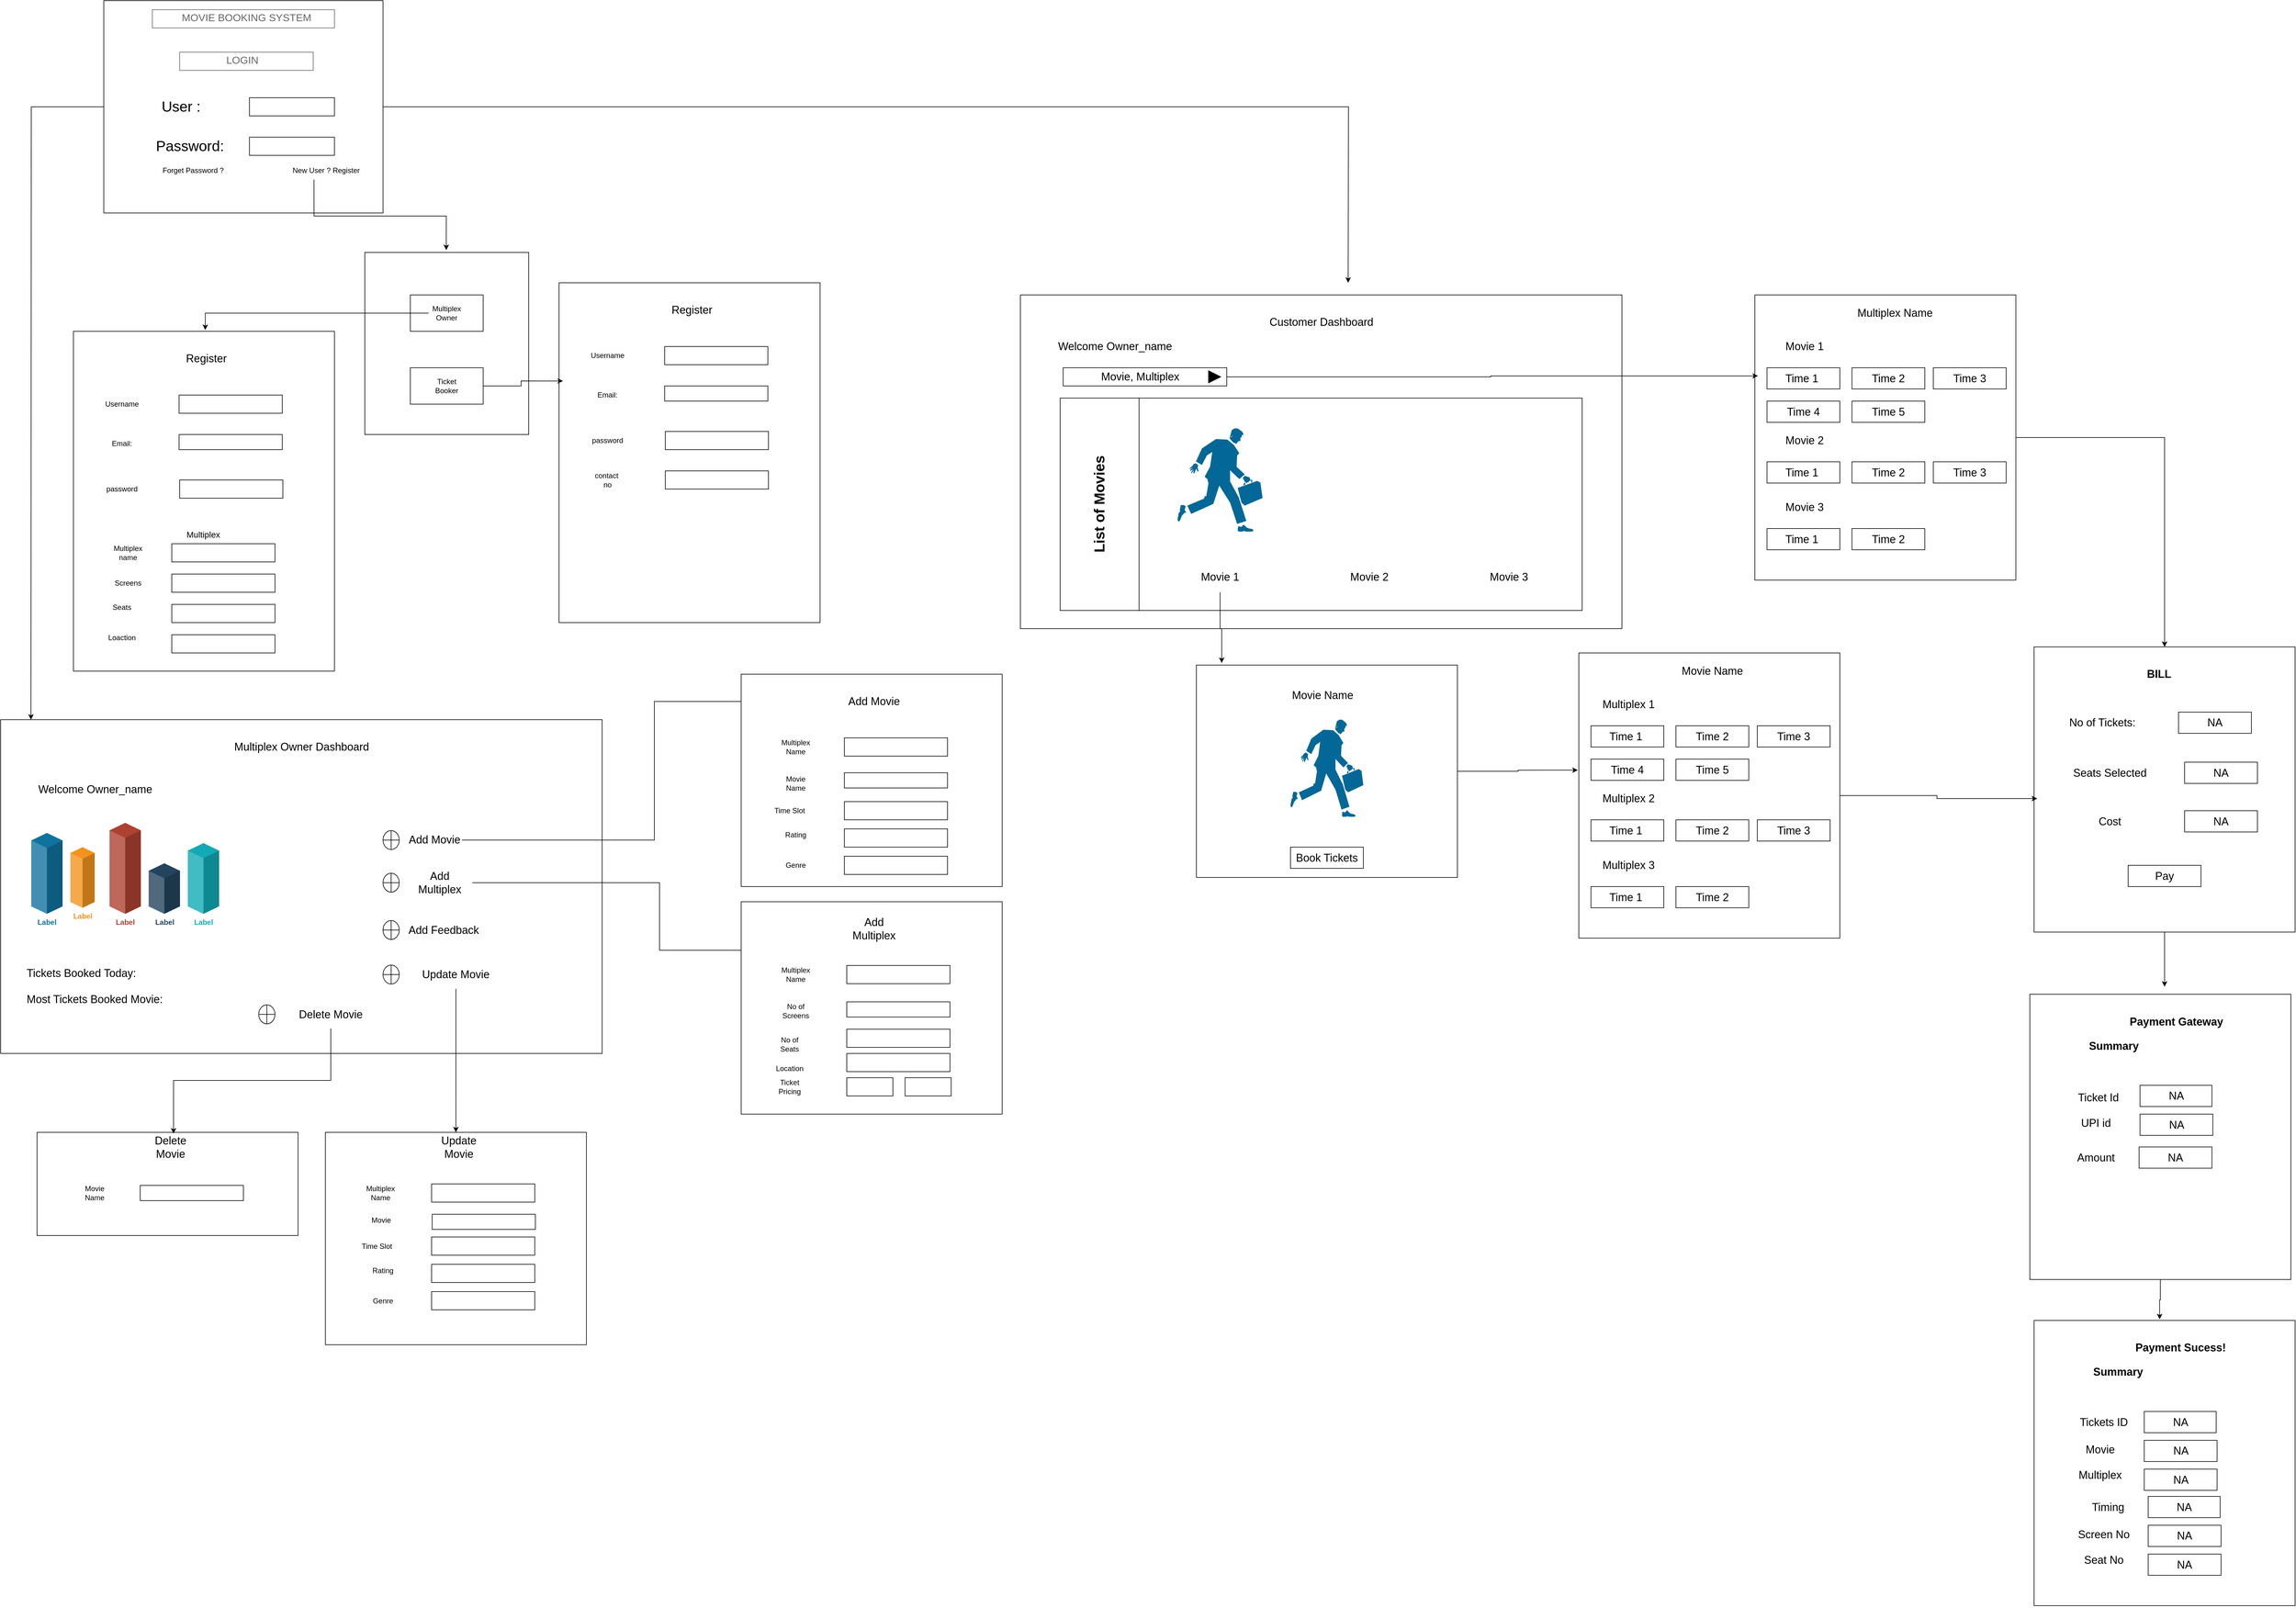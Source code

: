 <mxfile version="24.7.14">
  <diagram name="Page-1" id="WQrymJdr3ygTcZnvvrK-">
    <mxGraphModel dx="2370" dy="867" grid="1" gridSize="10" guides="1" tooltips="1" connect="1" arrows="1" fold="1" page="0" pageScale="1" pageWidth="850" pageHeight="1100" math="0" shadow="0">
      <root>
        <mxCell id="0" />
        <mxCell id="1" parent="0" />
        <mxCell id="jjUiaab4X-Qg8_s2dTCN-4" style="edgeStyle=orthogonalEdgeStyle;rounded=0;orthogonalLoop=1;jettySize=auto;html=1;" parent="1" source="TUhkHiEP8NOq4ZhZ3hfY-7" edge="1">
          <mxGeometry relative="1" as="geometry">
            <mxPoint x="-70" y="1210" as="targetPoint" />
          </mxGeometry>
        </mxCell>
        <mxCell id="jjUiaab4X-Qg8_s2dTCN-5" style="edgeStyle=orthogonalEdgeStyle;rounded=0;orthogonalLoop=1;jettySize=auto;html=1;" parent="1" source="TUhkHiEP8NOq4ZhZ3hfY-7" edge="1">
          <mxGeometry relative="1" as="geometry">
            <mxPoint x="2100" y="490" as="targetPoint" />
          </mxGeometry>
        </mxCell>
        <mxCell id="TUhkHiEP8NOq4ZhZ3hfY-7" value="&lt;font style=&quot;font-size: 24px;&quot;&gt;&amp;nbsp; &amp;nbsp; &amp;nbsp; &amp;nbsp; &amp;nbsp; &amp;nbsp; &amp;nbsp; User :&amp;nbsp;&lt;/font&gt;" style="rounded=0;whiteSpace=wrap;html=1;align=left;" parent="1" vertex="1">
          <mxGeometry x="50" y="25" width="460" height="350" as="geometry" />
        </mxCell>
        <mxCell id="-5BwdbjYQAo27r-Ugojy-1" value="&amp;nbsp; &amp;nbsp; &amp;nbsp; &amp;nbsp; &amp;nbsp;MOVIE BOOKING SYSTEM" style="strokeWidth=1;shadow=0;dashed=0;align=center;html=1;shape=mxgraph.mockup.text.textBox;fontColor=#666666;align=left;fontSize=17;spacingLeft=4;spacingTop=-3;whiteSpace=wrap;strokeColor=#666666;mainText=" parent="1" vertex="1">
          <mxGeometry x="130" y="40" width="300" height="30" as="geometry" />
        </mxCell>
        <mxCell id="-5BwdbjYQAo27r-Ugojy-2" value="&amp;nbsp; &amp;nbsp; &amp;nbsp; &amp;nbsp; &amp;nbsp; &amp;nbsp; &amp;nbsp; &amp;nbsp;LOGIN" style="strokeWidth=1;shadow=0;dashed=0;align=center;html=1;shape=mxgraph.mockup.text.textBox;fontColor=#666666;align=left;fontSize=17;spacingLeft=4;spacingTop=-3;whiteSpace=wrap;strokeColor=#666666;mainText=" parent="1" vertex="1">
          <mxGeometry x="175" y="110" width="220" height="30" as="geometry" />
        </mxCell>
        <mxCell id="CASm4LbB6wG_RDwQblRx-1" value="" style="verticalLabelPosition=bottom;verticalAlign=top;html=1;shape=mxgraph.basic.rect;fillColor2=none;strokeWidth=1;size=20;indent=5;" parent="1" vertex="1">
          <mxGeometry x="290" y="185" width="140" height="30" as="geometry" />
        </mxCell>
        <mxCell id="CASm4LbB6wG_RDwQblRx-2" value="&lt;font style=&quot;font-size: 24px;&quot;&gt;Password:&lt;/font&gt;" style="text;strokeColor=none;align=center;fillColor=none;html=1;verticalAlign=middle;whiteSpace=wrap;rounded=0;" parent="1" vertex="1">
          <mxGeometry x="162" y="250" width="60" height="30" as="geometry" />
        </mxCell>
        <mxCell id="CASm4LbB6wG_RDwQblRx-3" value="" style="verticalLabelPosition=bottom;verticalAlign=top;html=1;shape=mxgraph.basic.rect;fillColor2=none;strokeWidth=1;size=20;indent=5;" parent="1" vertex="1">
          <mxGeometry x="290" y="250" width="140" height="30" as="geometry" />
        </mxCell>
        <mxCell id="CASm4LbB6wG_RDwQblRx-4" value="Forget Password ?&amp;nbsp; &amp;nbsp; &amp;nbsp; &amp;nbsp; &amp;nbsp; &amp;nbsp; &amp;nbsp; &amp;nbsp; &amp;nbsp; &amp;nbsp; &amp;nbsp; &amp;nbsp; &amp;nbsp; &amp;nbsp; &amp;nbsp; &amp;nbsp; &amp;nbsp; New User ? Register" style="text;strokeColor=none;align=left;fillColor=none;html=1;verticalAlign=middle;whiteSpace=wrap;rounded=0;" parent="1" vertex="1">
          <mxGeometry x="145" y="290" width="335" height="30" as="geometry" />
        </mxCell>
        <mxCell id="CASm4LbB6wG_RDwQblRx-5" value="" style="verticalLabelPosition=bottom;verticalAlign=top;html=1;shape=mxgraph.basic.rect;fillColor2=none;strokeWidth=1;size=20;indent=5;" parent="1" vertex="1">
          <mxGeometry x="480" y="440" width="270" height="300" as="geometry" />
        </mxCell>
        <mxCell id="CASm4LbB6wG_RDwQblRx-6" value="" style="verticalLabelPosition=bottom;verticalAlign=top;html=1;shape=mxgraph.basic.rect;fillColor2=none;strokeWidth=1;size=20;indent=5;" parent="1" vertex="1">
          <mxGeometry x="555" y="510" width="120" height="60" as="geometry" />
        </mxCell>
        <mxCell id="CASm4LbB6wG_RDwQblRx-7" value="" style="verticalLabelPosition=bottom;verticalAlign=top;html=1;shape=mxgraph.basic.rect;fillColor2=none;strokeWidth=1;size=20;indent=5;" parent="1" vertex="1">
          <mxGeometry x="555" y="630" width="120" height="60" as="geometry" />
        </mxCell>
        <mxCell id="CASm4LbB6wG_RDwQblRx-8" value="Multiplex Owner" style="text;strokeColor=none;align=center;fillColor=none;html=1;verticalAlign=middle;whiteSpace=wrap;rounded=0;" parent="1" vertex="1">
          <mxGeometry x="585" y="525" width="60" height="30" as="geometry" />
        </mxCell>
        <mxCell id="CASm4LbB6wG_RDwQblRx-9" value="Ticket Booker" style="text;strokeColor=none;align=center;fillColor=none;html=1;verticalAlign=middle;whiteSpace=wrap;rounded=0;" parent="1" vertex="1">
          <mxGeometry x="585" y="645" width="60" height="30" as="geometry" />
        </mxCell>
        <mxCell id="CASm4LbB6wG_RDwQblRx-11" value="&lt;span style=&quot;color: rgba(0, 0, 0, 0); font-family: monospace; font-size: 0px; text-align: start;&quot;&gt;%3CmxGraphModel%3E%3Croot%3E%3CmxCell%20id%3D%220%22%2F%3E%3CmxCell%20id%3D%221%22%20parent%3D%220%22%2F%3E%3CmxCell%20id%3D%222%22%20value%3D%22%22%20style%3D%22verticalLabelPosition%3Dbottom%3BverticalAlign%3Dtop%3Bhtml%3D1%3Bshape%3Dmxgraph.basic.rect%3BfillColor2%3Dnone%3BstrokeWidth%3D1%3Bsize%3D20%3Bindent%3D5%3B%22%20vertex%3D%221%22%20parent%3D%221%22%3E%3CmxGeometry%20x%3D%22174%22%20y%3D%22675%22%20width%3D%22170%22%20height%3D%2230%22%20as%3D%22geometry%22%2F%3E%3C%2FmxCell%3E%3C%2Froot%3E%3C%2FmxGraphModel%3E&lt;/span&gt;" style="verticalLabelPosition=bottom;verticalAlign=top;html=1;shape=mxgraph.basic.rect;fillColor2=none;strokeWidth=1;size=0;indent=5;" parent="1" vertex="1">
          <mxGeometry y="570" width="430" height="560" as="geometry" />
        </mxCell>
        <mxCell id="CASm4LbB6wG_RDwQblRx-12" value="&lt;font style=&quot;font-size: 18px;&quot;&gt;Register&lt;/font&gt;" style="text;strokeColor=none;align=center;fillColor=none;html=1;verticalAlign=middle;whiteSpace=wrap;rounded=0;" parent="1" vertex="1">
          <mxGeometry x="174" y="600" width="90" height="30" as="geometry" />
        </mxCell>
        <mxCell id="CASm4LbB6wG_RDwQblRx-13" value="Username" style="text;strokeColor=none;align=center;fillColor=none;html=1;verticalAlign=middle;whiteSpace=wrap;rounded=0;" parent="1" vertex="1">
          <mxGeometry x="50" y="675" width="60" height="30" as="geometry" />
        </mxCell>
        <mxCell id="CASm4LbB6wG_RDwQblRx-15" value="Email:" style="text;strokeColor=none;align=center;fillColor=none;html=1;verticalAlign=middle;whiteSpace=wrap;rounded=0;" parent="1" vertex="1">
          <mxGeometry x="50" y="740" width="60" height="30" as="geometry" />
        </mxCell>
        <mxCell id="CASm4LbB6wG_RDwQblRx-16" value="password" style="text;strokeColor=none;align=center;fillColor=none;html=1;verticalAlign=middle;whiteSpace=wrap;rounded=0;" parent="1" vertex="1">
          <mxGeometry x="50" y="815" width="60" height="30" as="geometry" />
        </mxCell>
        <mxCell id="CASm4LbB6wG_RDwQblRx-17" value="&lt;font style=&quot;font-size: 14px;&quot;&gt;Multiplex&lt;/font&gt;" style="text;strokeColor=none;align=center;fillColor=none;html=1;verticalAlign=middle;whiteSpace=wrap;rounded=0;" parent="1" vertex="1">
          <mxGeometry x="184" y="890" width="60" height="30" as="geometry" />
        </mxCell>
        <mxCell id="CASm4LbB6wG_RDwQblRx-18" value="Multiplex name" style="text;strokeColor=none;align=center;fillColor=none;html=1;verticalAlign=middle;whiteSpace=wrap;rounded=0;" parent="1" vertex="1">
          <mxGeometry x="50" y="920" width="80" height="30" as="geometry" />
        </mxCell>
        <mxCell id="CASm4LbB6wG_RDwQblRx-19" value="Screens" style="text;strokeColor=none;align=center;fillColor=none;html=1;verticalAlign=middle;whiteSpace=wrap;rounded=0;" parent="1" vertex="1">
          <mxGeometry x="50" y="970" width="80" height="30" as="geometry" />
        </mxCell>
        <mxCell id="CASm4LbB6wG_RDwQblRx-20" value="Seats" style="text;strokeColor=none;align=center;fillColor=none;html=1;verticalAlign=middle;whiteSpace=wrap;rounded=0;" parent="1" vertex="1">
          <mxGeometry x="40" y="1010" width="80" height="30" as="geometry" />
        </mxCell>
        <mxCell id="CASm4LbB6wG_RDwQblRx-22" value="Loaction" style="text;strokeColor=none;align=center;fillColor=none;html=1;verticalAlign=middle;whiteSpace=wrap;rounded=0;" parent="1" vertex="1">
          <mxGeometry x="40" y="1060" width="80" height="30" as="geometry" />
        </mxCell>
        <mxCell id="CASm4LbB6wG_RDwQblRx-24" value="" style="verticalLabelPosition=bottom;verticalAlign=top;html=1;shape=mxgraph.basic.rect;fillColor2=none;strokeWidth=1;size=20;indent=5;" parent="1" vertex="1">
          <mxGeometry x="174" y="675" width="170" height="30" as="geometry" />
        </mxCell>
        <mxCell id="CASm4LbB6wG_RDwQblRx-25" value="" style="verticalLabelPosition=bottom;verticalAlign=top;html=1;shape=mxgraph.basic.rect;fillColor2=none;strokeWidth=1;size=20;indent=5;" parent="1" vertex="1">
          <mxGeometry x="174" y="740" width="170" height="25" as="geometry" />
        </mxCell>
        <mxCell id="CASm4LbB6wG_RDwQblRx-26" value="" style="verticalLabelPosition=bottom;verticalAlign=top;html=1;shape=mxgraph.basic.rect;fillColor2=none;strokeWidth=1;size=20;indent=5;" parent="1" vertex="1">
          <mxGeometry x="175" y="815" width="170" height="30" as="geometry" />
        </mxCell>
        <mxCell id="CASm4LbB6wG_RDwQblRx-28" value="" style="verticalLabelPosition=bottom;verticalAlign=top;html=1;shape=mxgraph.basic.rect;fillColor2=none;strokeWidth=1;size=20;indent=5;" parent="1" vertex="1">
          <mxGeometry x="162" y="920" width="170" height="30" as="geometry" />
        </mxCell>
        <mxCell id="CASm4LbB6wG_RDwQblRx-29" value="" style="verticalLabelPosition=bottom;verticalAlign=top;html=1;shape=mxgraph.basic.rect;fillColor2=none;strokeWidth=1;size=20;indent=5;" parent="1" vertex="1">
          <mxGeometry x="162" y="970" width="170" height="30" as="geometry" />
        </mxCell>
        <mxCell id="CASm4LbB6wG_RDwQblRx-30" value="" style="verticalLabelPosition=bottom;verticalAlign=top;html=1;shape=mxgraph.basic.rect;fillColor2=none;strokeWidth=1;size=20;indent=5;" parent="1" vertex="1">
          <mxGeometry x="162" y="1020" width="170" height="30" as="geometry" />
        </mxCell>
        <mxCell id="CASm4LbB6wG_RDwQblRx-31" value="" style="verticalLabelPosition=bottom;verticalAlign=top;html=1;shape=mxgraph.basic.rect;fillColor2=none;strokeWidth=1;size=20;indent=5;" parent="1" vertex="1">
          <mxGeometry x="162" y="1070" width="170" height="30" as="geometry" />
        </mxCell>
        <mxCell id="CASm4LbB6wG_RDwQblRx-33" value="&lt;span style=&quot;color: rgba(0, 0, 0, 0); font-family: monospace; font-size: 0px; text-align: start;&quot;&gt;%3CmxGraphModel%3E%3Croot%3E%3CmxCell%20id%3D%220%22%2F%3E%3CmxCell%20id%3D%221%22%20parent%3D%220%22%2F%3E%3CmxCell%20id%3D%222%22%20value%3D%22%22%20style%3D%22verticalLabelPosition%3Dbottom%3BverticalAlign%3Dtop%3Bhtml%3D1%3Bshape%3Dmxgraph.basic.rect%3BfillColor2%3Dnone%3BstrokeWidth%3D1%3Bsize%3D20%3Bindent%3D5%3B%22%20vertex%3D%221%22%20parent%3D%221%22%3E%3CmxGeometry%20x%3D%22174%22%20y%3D%22675%22%20width%3D%22170%22%20height%3D%2230%22%20as%3D%22geometry%22%2F%3E%3C%2FmxCell%3E%3C%2Froot%3E%3C%2FmxGraphModel%3E&lt;/span&gt;" style="verticalLabelPosition=bottom;verticalAlign=top;html=1;shape=mxgraph.basic.rect;fillColor2=none;strokeWidth=1;size=0;indent=5;" parent="1" vertex="1">
          <mxGeometry x="800" y="490" width="430" height="560" as="geometry" />
        </mxCell>
        <mxCell id="CASm4LbB6wG_RDwQblRx-34" value="&lt;font style=&quot;font-size: 18px;&quot;&gt;Register&lt;/font&gt;" style="text;strokeColor=none;align=center;fillColor=none;html=1;verticalAlign=middle;whiteSpace=wrap;rounded=0;" parent="1" vertex="1">
          <mxGeometry x="974" y="520" width="90" height="30" as="geometry" />
        </mxCell>
        <mxCell id="CASm4LbB6wG_RDwQblRx-35" value="Username" style="text;strokeColor=none;align=center;fillColor=none;html=1;verticalAlign=middle;whiteSpace=wrap;rounded=0;" parent="1" vertex="1">
          <mxGeometry x="850" y="595" width="60" height="30" as="geometry" />
        </mxCell>
        <mxCell id="CASm4LbB6wG_RDwQblRx-36" value="Email:" style="text;strokeColor=none;align=center;fillColor=none;html=1;verticalAlign=middle;whiteSpace=wrap;rounded=0;" parent="1" vertex="1">
          <mxGeometry x="850" y="660" width="60" height="30" as="geometry" />
        </mxCell>
        <mxCell id="CASm4LbB6wG_RDwQblRx-37" value="password" style="text;strokeColor=none;align=center;fillColor=none;html=1;verticalAlign=middle;whiteSpace=wrap;rounded=0;" parent="1" vertex="1">
          <mxGeometry x="850" y="735" width="60" height="30" as="geometry" />
        </mxCell>
        <mxCell id="CASm4LbB6wG_RDwQblRx-44" value="" style="verticalLabelPosition=bottom;verticalAlign=top;html=1;shape=mxgraph.basic.rect;fillColor2=none;strokeWidth=1;size=20;indent=5;" parent="1" vertex="1">
          <mxGeometry x="974" y="595" width="170" height="30" as="geometry" />
        </mxCell>
        <mxCell id="CASm4LbB6wG_RDwQblRx-45" value="" style="verticalLabelPosition=bottom;verticalAlign=top;html=1;shape=mxgraph.basic.rect;fillColor2=none;strokeWidth=1;size=20;indent=5;" parent="1" vertex="1">
          <mxGeometry x="974" y="660" width="170" height="25" as="geometry" />
        </mxCell>
        <mxCell id="CASm4LbB6wG_RDwQblRx-46" value="" style="verticalLabelPosition=bottom;verticalAlign=top;html=1;shape=mxgraph.basic.rect;fillColor2=none;strokeWidth=1;size=20;indent=5;" parent="1" vertex="1">
          <mxGeometry x="975" y="735" width="170" height="30" as="geometry" />
        </mxCell>
        <mxCell id="CASm4LbB6wG_RDwQblRx-51" value="contact&amp;nbsp; no" style="text;strokeColor=none;align=center;fillColor=none;html=1;verticalAlign=middle;whiteSpace=wrap;rounded=0;" parent="1" vertex="1">
          <mxGeometry x="850" y="800" width="60" height="30" as="geometry" />
        </mxCell>
        <mxCell id="CASm4LbB6wG_RDwQblRx-52" value="" style="verticalLabelPosition=bottom;verticalAlign=top;html=1;shape=mxgraph.basic.rect;fillColor2=none;strokeWidth=1;size=20;indent=5;" parent="1" vertex="1">
          <mxGeometry x="975" y="800" width="170" height="30" as="geometry" />
        </mxCell>
        <mxCell id="CASm4LbB6wG_RDwQblRx-53" value="" style="verticalLabelPosition=bottom;verticalAlign=top;html=1;shape=mxgraph.basic.rect;fillColor2=none;strokeWidth=1;size=20;indent=5;movable=0;resizable=0;rotatable=0;deletable=0;editable=0;locked=1;connectable=0;" parent="1" vertex="1">
          <mxGeometry x="-120" y="1210" width="991" height="550" as="geometry" />
        </mxCell>
        <mxCell id="CASm4LbB6wG_RDwQblRx-54" value="&lt;span style=&quot;font-size: 18px;&quot;&gt;Multiplex Owner Dashboard&lt;/span&gt;" style="text;strokeColor=none;align=center;fillColor=none;html=1;verticalAlign=middle;whiteSpace=wrap;rounded=0;" parent="1" vertex="1">
          <mxGeometry x="260.5" y="1240" width="230" height="30" as="geometry" />
        </mxCell>
        <mxCell id="CASm4LbB6wG_RDwQblRx-55" value="&lt;span style=&quot;font-size: 18px;&quot;&gt;Welcome Owner_name&lt;/span&gt;" style="text;strokeColor=none;align=center;fillColor=none;html=1;verticalAlign=middle;whiteSpace=wrap;rounded=0;" parent="1" vertex="1">
          <mxGeometry x="-79.5" y="1310" width="230" height="30" as="geometry" />
        </mxCell>
        <mxCell id="CASm4LbB6wG_RDwQblRx-62" value="Label" style="verticalLabelPosition=bottom;verticalAlign=top;html=1;shape=mxgraph.infographic.shadedCube;isoAngle=15;fillColor=#F2931E;strokeColor=none;fontStyle=1;fontColor=#F2931E;fontSize=12;shadow=0;" parent="1" vertex="1">
          <mxGeometry x="-5" y="1420" width="40" height="100" as="geometry" />
        </mxCell>
        <mxCell id="CASm4LbB6wG_RDwQblRx-66" value="&lt;span style=&quot;font-size: 18px;&quot;&gt;Tickets Booked Today:&lt;/span&gt;&lt;div&gt;&lt;span style=&quot;font-size: 18px;&quot;&gt;&lt;br&gt;&lt;/span&gt;&lt;div&gt;&lt;span style=&quot;font-size: 18px;&quot;&gt;Most Tickets Booked Movie:&lt;/span&gt;&lt;/div&gt;&lt;/div&gt;" style="text;strokeColor=none;align=left;fillColor=none;html=1;verticalAlign=middle;whiteSpace=wrap;rounded=0;" parent="1" vertex="1">
          <mxGeometry x="-79.5" y="1620" width="290" height="60" as="geometry" />
        </mxCell>
        <mxCell id="CASm4LbB6wG_RDwQblRx-109" style="edgeStyle=orthogonalEdgeStyle;rounded=0;orthogonalLoop=1;jettySize=auto;html=1;entryX=0;entryY=0.5;entryDx=0;entryDy=0;" parent="1" source="CASm4LbB6wG_RDwQblRx-70" target="CASm4LbB6wG_RDwQblRx-78" edge="1">
          <mxGeometry relative="1" as="geometry" />
        </mxCell>
        <mxCell id="CASm4LbB6wG_RDwQblRx-110" style="edgeStyle=orthogonalEdgeStyle;rounded=0;orthogonalLoop=1;jettySize=auto;html=1;entryX=0.5;entryY=1;entryDx=0;entryDy=0;" parent="1" source="CASm4LbB6wG_RDwQblRx-74" target="CASm4LbB6wG_RDwQblRx-98" edge="1">
          <mxGeometry relative="1" as="geometry" />
        </mxCell>
        <mxCell id="CASm4LbB6wG_RDwQblRx-77" value="&lt;span style=&quot;color: rgba(0, 0, 0, 0); font-family: monospace; font-size: 0px; text-align: start;&quot;&gt;%3CmxGraphModel%3E%3Croot%3E%3CmxCell%20id%3D%220%22%2F%3E%3CmxCell%20id%3D%221%22%20parent%3D%220%22%2F%3E%3CmxCell%20id%3D%222%22%20value%3D%22%22%20style%3D%22verticalLabelPosition%3Dbottom%3BverticalAlign%3Dtop%3Bhtml%3D1%3Bshape%3Dmxgraph.basic.rect%3BfillColor2%3Dnone%3BstrokeWidth%3D1%3Bsize%3D20%3Bindent%3D5%3B%22%20vertex%3D%221%22%20parent%3D%221%22%3E%3CmxGeometry%20x%3D%22174%22%20y%3D%22675%22%20width%3D%22170%22%20height%3D%2230%22%20as%3D%22geometry%22%2F%3E%3C%2FmxCell%3E%3C%2Froot%3E%3C%2FmxGraphModel%3E&lt;/span&gt;" style="verticalLabelPosition=bottom;verticalAlign=top;html=1;shape=mxgraph.basic.rect;fillColor2=none;strokeWidth=1;size=0;indent=5;" parent="1" vertex="1">
          <mxGeometry x="1100" y="1135" width="430" height="350" as="geometry" />
        </mxCell>
        <mxCell id="CASm4LbB6wG_RDwQblRx-78" value="&lt;font style=&quot;font-size: 18px;&quot;&gt;Add Movie&lt;/font&gt;" style="text;strokeColor=none;align=center;fillColor=none;html=1;verticalAlign=middle;whiteSpace=wrap;rounded=0;" parent="1" vertex="1">
          <mxGeometry x="1274" y="1165" width="90" height="30" as="geometry" />
        </mxCell>
        <mxCell id="CASm4LbB6wG_RDwQblRx-79" value="Multiplex Name" style="text;strokeColor=none;align=center;fillColor=none;html=1;verticalAlign=middle;whiteSpace=wrap;rounded=0;" parent="1" vertex="1">
          <mxGeometry x="1150" y="1240" width="80" height="30" as="geometry" />
        </mxCell>
        <mxCell id="CASm4LbB6wG_RDwQblRx-80" value="Movie Name" style="text;strokeColor=none;align=center;fillColor=none;html=1;verticalAlign=middle;whiteSpace=wrap;rounded=0;" parent="1" vertex="1">
          <mxGeometry x="1160" y="1300" width="60" height="30" as="geometry" />
        </mxCell>
        <mxCell id="CASm4LbB6wG_RDwQblRx-81" value="Time Slot" style="text;strokeColor=none;align=center;fillColor=none;html=1;verticalAlign=middle;whiteSpace=wrap;rounded=0;" parent="1" vertex="1">
          <mxGeometry x="1150" y="1345" width="60" height="30" as="geometry" />
        </mxCell>
        <mxCell id="CASm4LbB6wG_RDwQblRx-82" value="" style="verticalLabelPosition=bottom;verticalAlign=top;html=1;shape=mxgraph.basic.rect;fillColor2=none;strokeWidth=1;size=20;indent=5;" parent="1" vertex="1">
          <mxGeometry x="1270" y="1240" width="170" height="30" as="geometry" />
        </mxCell>
        <mxCell id="CASm4LbB6wG_RDwQblRx-83" value="" style="verticalLabelPosition=bottom;verticalAlign=top;html=1;shape=mxgraph.basic.rect;fillColor2=none;strokeWidth=1;size=20;indent=5;" parent="1" vertex="1">
          <mxGeometry x="1270" y="1297.5" width="170" height="25" as="geometry" />
        </mxCell>
        <mxCell id="CASm4LbB6wG_RDwQblRx-84" value="" style="verticalLabelPosition=bottom;verticalAlign=top;html=1;shape=mxgraph.basic.rect;fillColor2=none;strokeWidth=1;size=20;indent=5;" parent="1" vertex="1">
          <mxGeometry x="1270" y="1345" width="170" height="30" as="geometry" />
        </mxCell>
        <mxCell id="CASm4LbB6wG_RDwQblRx-97" value="&lt;span style=&quot;color: rgba(0, 0, 0, 0); font-family: monospace; font-size: 0px; text-align: start;&quot;&gt;%3CmxGraphModel%3E%3Croot%3E%3CmxCell%20id%3D%220%22%2F%3E%3CmxCell%20id%3D%221%22%20parent%3D%220%22%2F%3E%3CmxCell%20id%3D%222%22%20value%3D%22%22%20style%3D%22verticalLabelPosition%3Dbottom%3BverticalAlign%3Dtop%3Bhtml%3D1%3Bshape%3Dmxgraph.basic.rect%3BfillColor2%3Dnone%3BstrokeWidth%3D1%3Bsize%3D20%3Bindent%3D5%3B%22%20vertex%3D%221%22%20parent%3D%221%22%3E%3CmxGeometry%20x%3D%22174%22%20y%3D%22675%22%20width%3D%22170%22%20height%3D%2230%22%20as%3D%22geometry%22%2F%3E%3C%2FmxCell%3E%3C%2Froot%3E%3C%2FmxGraphModel%3E&lt;/span&gt;" style="verticalLabelPosition=bottom;verticalAlign=top;html=1;shape=mxgraph.basic.rect;fillColor2=none;strokeWidth=1;size=0;indent=5;" parent="1" vertex="1">
          <mxGeometry x="1100" y="1510" width="430" height="350" as="geometry" />
        </mxCell>
        <mxCell id="CASm4LbB6wG_RDwQblRx-98" value="&lt;font style=&quot;font-size: 18px;&quot;&gt;Add Multiplex&lt;/font&gt;" style="text;strokeColor=none;align=center;fillColor=none;html=1;verticalAlign=middle;whiteSpace=wrap;rounded=0;" parent="1" vertex="1">
          <mxGeometry x="1274" y="1540" width="90" height="30" as="geometry" />
        </mxCell>
        <mxCell id="CASm4LbB6wG_RDwQblRx-99" value="Multiplex Name" style="text;strokeColor=none;align=center;fillColor=none;html=1;verticalAlign=middle;whiteSpace=wrap;rounded=0;" parent="1" vertex="1">
          <mxGeometry x="1150" y="1615" width="80" height="30" as="geometry" />
        </mxCell>
        <mxCell id="CASm4LbB6wG_RDwQblRx-100" value="No of Screens" style="text;strokeColor=none;align=center;fillColor=none;html=1;verticalAlign=middle;whiteSpace=wrap;rounded=0;" parent="1" vertex="1">
          <mxGeometry x="1160" y="1675" width="60" height="30" as="geometry" />
        </mxCell>
        <mxCell id="CASm4LbB6wG_RDwQblRx-101" value="No of Seats" style="text;strokeColor=none;align=center;fillColor=none;html=1;verticalAlign=middle;whiteSpace=wrap;rounded=0;" parent="1" vertex="1">
          <mxGeometry x="1150" y="1730" width="60" height="30" as="geometry" />
        </mxCell>
        <mxCell id="CASm4LbB6wG_RDwQblRx-102" value="" style="verticalLabelPosition=bottom;verticalAlign=top;html=1;shape=mxgraph.basic.rect;fillColor2=none;strokeWidth=1;size=20;indent=5;" parent="1" vertex="1">
          <mxGeometry x="1274" y="1615" width="170" height="30" as="geometry" />
        </mxCell>
        <mxCell id="CASm4LbB6wG_RDwQblRx-103" value="" style="verticalLabelPosition=bottom;verticalAlign=top;html=1;shape=mxgraph.basic.rect;fillColor2=none;strokeWidth=1;size=20;indent=5;" parent="1" vertex="1">
          <mxGeometry x="1274" y="1675" width="170" height="25" as="geometry" />
        </mxCell>
        <mxCell id="CASm4LbB6wG_RDwQblRx-104" value="" style="verticalLabelPosition=bottom;verticalAlign=top;html=1;shape=mxgraph.basic.rect;fillColor2=none;strokeWidth=1;size=20;indent=5;" parent="1" vertex="1">
          <mxGeometry x="1274" y="1720" width="170" height="30" as="geometry" />
        </mxCell>
        <mxCell id="CASm4LbB6wG_RDwQblRx-106" value="Location" style="text;strokeColor=none;align=center;fillColor=none;html=1;verticalAlign=middle;whiteSpace=wrap;rounded=0;" parent="1" vertex="1">
          <mxGeometry x="1150" y="1770" width="60" height="30" as="geometry" />
        </mxCell>
        <mxCell id="CASm4LbB6wG_RDwQblRx-107" value="" style="verticalLabelPosition=bottom;verticalAlign=top;html=1;shape=mxgraph.basic.rect;fillColor2=none;strokeWidth=1;size=20;indent=5;" parent="1" vertex="1">
          <mxGeometry x="1274" y="1760" width="170" height="30" as="geometry" />
        </mxCell>
        <mxCell id="CASm4LbB6wG_RDwQblRx-111" style="edgeStyle=orthogonalEdgeStyle;rounded=0;orthogonalLoop=1;jettySize=auto;html=1;entryX=0.505;entryY=-0.004;entryDx=0;entryDy=0;entryPerimeter=0;" parent="1" source="CASm4LbB6wG_RDwQblRx-8" target="CASm4LbB6wG_RDwQblRx-11" edge="1">
          <mxGeometry relative="1" as="geometry" />
        </mxCell>
        <mxCell id="CASm4LbB6wG_RDwQblRx-113" style="edgeStyle=orthogonalEdgeStyle;rounded=0;orthogonalLoop=1;jettySize=auto;html=1;entryX=0.015;entryY=0.289;entryDx=0;entryDy=0;entryPerimeter=0;" parent="1" source="CASm4LbB6wG_RDwQblRx-7" target="CASm4LbB6wG_RDwQblRx-33" edge="1">
          <mxGeometry relative="1" as="geometry" />
        </mxCell>
        <mxCell id="CASm4LbB6wG_RDwQblRx-114" value="" style="verticalLabelPosition=bottom;verticalAlign=top;html=1;shape=mxgraph.basic.rect;fillColor2=none;strokeWidth=1;size=20;indent=5;movable=1;resizable=1;rotatable=1;deletable=1;editable=1;locked=0;connectable=1;" parent="1" vertex="1">
          <mxGeometry x="1560" y="510" width="991" height="550" as="geometry" />
        </mxCell>
        <mxCell id="CASm4LbB6wG_RDwQblRx-115" value="&lt;span style=&quot;font-size: 18px;&quot;&gt;Customer Dashboard&lt;/span&gt;" style="text;strokeColor=none;align=center;fillColor=none;html=1;verticalAlign=middle;whiteSpace=wrap;rounded=0;movable=1;resizable=1;rotatable=1;deletable=1;editable=1;locked=0;connectable=1;" parent="1" vertex="1">
          <mxGeometry x="1940.5" y="540" width="230" height="30" as="geometry" />
        </mxCell>
        <mxCell id="CASm4LbB6wG_RDwQblRx-116" value="&lt;span style=&quot;font-size: 18px;&quot;&gt;Welcome Owner_name&lt;/span&gt;" style="text;strokeColor=none;align=center;fillColor=none;html=1;verticalAlign=middle;whiteSpace=wrap;rounded=0;movable=1;resizable=1;rotatable=1;deletable=1;editable=1;locked=0;connectable=1;" parent="1" vertex="1">
          <mxGeometry x="1600.5" y="580" width="230" height="30" as="geometry" />
        </mxCell>
        <mxCell id="CASm4LbB6wG_RDwQblRx-135" value="&lt;font style=&quot;font-size: 18px;&quot;&gt;&amp;nbsp; &amp;nbsp; &amp;nbsp; &amp;nbsp; &amp;nbsp; &amp;nbsp; Movie, Multiplex&lt;/font&gt;" style="rounded=0;whiteSpace=wrap;html=1;align=left;movable=1;resizable=1;rotatable=1;deletable=1;editable=1;locked=0;connectable=1;" parent="1" vertex="1">
          <mxGeometry x="1630.5" y="630" width="269.5" height="30" as="geometry" />
        </mxCell>
        <mxCell id="CASm4LbB6wG_RDwQblRx-136" value="" style="shape=image;html=1;verticalAlign=top;verticalLabelPosition=bottom;labelBackgroundColor=#ffffff;imageAspect=0;aspect=fixed;image=https://cdn2.iconfinder.com/data/icons/search-outline-24-px/24/commerce_and_shopping_loupe_bar_code_barcode_supermarket-128.png;movable=1;resizable=1;rotatable=1;deletable=1;editable=1;locked=0;connectable=1;" parent="1" vertex="1">
          <mxGeometry x="1636" y="630" width="29" height="29" as="geometry" />
        </mxCell>
        <mxCell id="CASm4LbB6wG_RDwQblRx-137" value="" style="triangle;whiteSpace=wrap;html=1;fillColor=#000000;movable=1;resizable=1;rotatable=1;deletable=1;editable=1;locked=0;connectable=1;" parent="1" vertex="1">
          <mxGeometry x="1870" y="635" width="20" height="20" as="geometry" />
        </mxCell>
        <mxCell id="CASm4LbB6wG_RDwQblRx-146" value="&lt;font style=&quot;font-size: 24px;&quot;&gt;List of Movies&lt;/font&gt;" style="swimlane;horizontal=0;whiteSpace=wrap;html=1;startSize=130;movable=1;resizable=1;rotatable=1;deletable=1;editable=1;locked=0;connectable=1;" parent="1" vertex="1">
          <mxGeometry x="1625.5" y="680" width="860" height="350" as="geometry" />
        </mxCell>
        <mxCell id="CASm4LbB6wG_RDwQblRx-154" value="&lt;font style=&quot;font-size: 18px;&quot;&gt;Movie 2&lt;/font&gt;" style="text;strokeColor=none;align=center;fillColor=none;html=1;verticalAlign=middle;whiteSpace=wrap;rounded=0;movable=1;resizable=1;rotatable=1;deletable=1;editable=1;locked=0;connectable=1;" parent="CASm4LbB6wG_RDwQblRx-146" vertex="1">
          <mxGeometry x="454.5" y="270" width="110" height="50" as="geometry" />
        </mxCell>
        <mxCell id="CASm4LbB6wG_RDwQblRx-155" value="&lt;font style=&quot;font-size: 18px;&quot;&gt;Movie 3&lt;/font&gt;" style="text;strokeColor=none;align=center;fillColor=none;html=1;verticalAlign=middle;whiteSpace=wrap;rounded=0;movable=1;resizable=1;rotatable=1;deletable=1;editable=1;locked=0;connectable=1;" parent="CASm4LbB6wG_RDwQblRx-146" vertex="1">
          <mxGeometry x="684.5" y="270" width="110" height="50" as="geometry" />
        </mxCell>
        <mxCell id="CASm4LbB6wG_RDwQblRx-159" value="" style="shape=image;html=1;verticalAlign=top;verticalLabelPosition=bottom;labelBackgroundColor=#ffffff;imageAspect=0;aspect=fixed;image=https://cdn4.iconfinder.com/data/icons/crime-and-security-24/64/6-128.png;movable=1;resizable=1;rotatable=1;deletable=1;editable=1;locked=0;connectable=1;" parent="CASm4LbB6wG_RDwQblRx-146" vertex="1">
          <mxGeometry x="684.5" y="105" width="140" height="140" as="geometry" />
        </mxCell>
        <mxCell id="CASm4LbB6wG_RDwQblRx-153" value="&lt;font style=&quot;font-size: 18px;&quot;&gt;Movie 1&lt;/font&gt;" style="text;strokeColor=none;align=center;fillColor=none;html=1;verticalAlign=middle;whiteSpace=wrap;rounded=0;movable=1;resizable=1;rotatable=1;deletable=1;editable=1;locked=0;connectable=1;" parent="1" vertex="1">
          <mxGeometry x="1834" y="950" width="110" height="50" as="geometry" />
        </mxCell>
        <mxCell id="CASm4LbB6wG_RDwQblRx-156" value="" style="shape=mxgraph.cisco.people.running_man;html=1;pointerEvents=1;dashed=0;fillColor=#036897;strokeColor=#ffffff;strokeWidth=2;verticalLabelPosition=bottom;verticalAlign=top;align=center;outlineConnect=0;movable=1;resizable=1;rotatable=1;deletable=1;editable=1;locked=0;connectable=1;" parent="1" vertex="1">
          <mxGeometry x="1819" y="730" width="140" height="170" as="geometry" />
        </mxCell>
        <mxCell id="CASm4LbB6wG_RDwQblRx-157" value="" style="shape=image;html=1;verticalAlign=top;verticalLabelPosition=bottom;labelBackgroundColor=#ffffff;imageAspect=0;aspect=fixed;image=https://cdn4.iconfinder.com/data/icons/lgbt-illustrations/112/24-_wedding-lesbian-suit-gawn-dance-5-128.png;movable=1;resizable=1;rotatable=1;deletable=1;editable=1;locked=0;connectable=1;" parent="1" vertex="1">
          <mxGeometry x="2002" y="695" width="240" height="240" as="geometry" />
        </mxCell>
        <mxCell id="CASm4LbB6wG_RDwQblRx-160" value="" style="shape=image;html=1;verticalAlign=top;verticalLabelPosition=bottom;labelBackgroundColor=#ffffff;imageAspect=0;aspect=fixed;image=https://cdn4.iconfinder.com/data/icons/crime-and-security-24/64/4-128.png;movable=1;resizable=1;rotatable=1;deletable=1;editable=1;locked=0;connectable=1;" parent="1" vertex="1">
          <mxGeometry x="2330.5" y="710" width="108" height="108" as="geometry" />
        </mxCell>
        <mxCell id="CASm4LbB6wG_RDwQblRx-161" value="" style="group" parent="1" connectable="0" vertex="1">
          <mxGeometry x="510" y="1385" width="160.5" height="195" as="geometry" />
        </mxCell>
        <mxCell id="CASm4LbB6wG_RDwQblRx-69" value="" style="shape=orEllipse;perimeter=ellipsePerimeter;whiteSpace=wrap;html=1;backgroundOutline=1;" parent="CASm4LbB6wG_RDwQblRx-161" vertex="1">
          <mxGeometry y="7.8" width="26.75" height="31.2" as="geometry" />
        </mxCell>
        <mxCell id="CASm4LbB6wG_RDwQblRx-70" value="&lt;font style=&quot;font-size: 18px;&quot;&gt;Add Movie&lt;/font&gt;" style="text;strokeColor=none;align=center;fillColor=none;html=1;verticalAlign=middle;whiteSpace=wrap;rounded=0;" parent="CASm4LbB6wG_RDwQblRx-161" vertex="1">
          <mxGeometry x="40.13" width="89.88" height="46.8" as="geometry" />
        </mxCell>
        <mxCell id="CASm4LbB6wG_RDwQblRx-73" value="" style="shape=orEllipse;perimeter=ellipsePerimeter;whiteSpace=wrap;html=1;backgroundOutline=1;" parent="CASm4LbB6wG_RDwQblRx-161" vertex="1">
          <mxGeometry y="78" width="26.75" height="31.2" as="geometry" />
        </mxCell>
        <mxCell id="CASm4LbB6wG_RDwQblRx-74" value="&lt;font style=&quot;font-size: 18px;&quot;&gt;Add Multiplex&lt;/font&gt;" style="text;strokeColor=none;align=center;fillColor=none;html=1;verticalAlign=middle;whiteSpace=wrap;rounded=0;" parent="CASm4LbB6wG_RDwQblRx-161" vertex="1">
          <mxGeometry x="40.125" y="70.2" width="107" height="46.8" as="geometry" />
        </mxCell>
        <mxCell id="CASm4LbB6wG_RDwQblRx-75" value="" style="shape=orEllipse;perimeter=ellipsePerimeter;whiteSpace=wrap;html=1;backgroundOutline=1;" parent="CASm4LbB6wG_RDwQblRx-161" vertex="1">
          <mxGeometry y="156" width="26.75" height="31.2" as="geometry" />
        </mxCell>
        <mxCell id="CASm4LbB6wG_RDwQblRx-76" value="&lt;font style=&quot;font-size: 18px;&quot;&gt;Add Feedback&lt;/font&gt;" style="text;strokeColor=none;align=center;fillColor=none;html=1;verticalAlign=middle;whiteSpace=wrap;rounded=0;" parent="CASm4LbB6wG_RDwQblRx-161" vertex="1">
          <mxGeometry x="40.125" y="148.2" width="120.375" height="46.8" as="geometry" />
        </mxCell>
        <mxCell id="CASm4LbB6wG_RDwQblRx-162" value="" style="group" parent="1" connectable="0" vertex="1">
          <mxGeometry x="-69.5" y="1380" width="309.5" height="150" as="geometry" />
        </mxCell>
        <mxCell id="CASm4LbB6wG_RDwQblRx-61" value="Label" style="verticalLabelPosition=bottom;verticalAlign=top;html=1;shape=mxgraph.infographic.shadedCube;isoAngle=15;fillColor=#10739E;strokeColor=none;fontStyle=1;fontColor=#10739E;fontSize=12;shadow=0;" parent="CASm4LbB6wG_RDwQblRx-162" vertex="1">
          <mxGeometry y="16.667" width="51.583" height="133.333" as="geometry" />
        </mxCell>
        <mxCell id="CASm4LbB6wG_RDwQblRx-63" value="Label" style="verticalLabelPosition=bottom;verticalAlign=top;html=1;shape=mxgraph.infographic.shadedCube;isoAngle=15;fillColor=#AE4132;strokeColor=none;fontStyle=1;fontColor=#AE4132;fontSize=12;shadow=0;" parent="CASm4LbB6wG_RDwQblRx-162" vertex="1">
          <mxGeometry x="128.958" width="51.583" height="150" as="geometry" />
        </mxCell>
        <mxCell id="CASm4LbB6wG_RDwQblRx-64" value="Label" style="verticalLabelPosition=bottom;verticalAlign=top;html=1;shape=mxgraph.infographic.shadedCube;isoAngle=15;fillColor=#23445D;strokeColor=none;fontStyle=1;fontColor=#23445D;fontSize=12;shadow=0;" parent="CASm4LbB6wG_RDwQblRx-162" vertex="1">
          <mxGeometry x="193.438" y="66.667" width="51.583" height="83.333" as="geometry" />
        </mxCell>
        <mxCell id="CASm4LbB6wG_RDwQblRx-65" value="Label" style="verticalLabelPosition=bottom;verticalAlign=top;html=1;shape=mxgraph.infographic.shadedCube;isoAngle=15;fillColor=#12AAB5;strokeColor=none;fontStyle=1;fontColor=#12AAB5;fontSize=12;shadow=0;" parent="CASm4LbB6wG_RDwQblRx-162" vertex="1">
          <mxGeometry x="257.917" y="33.333" width="51.583" height="116.667" as="geometry" />
        </mxCell>
        <mxCell id="CASm4LbB6wG_RDwQblRx-163" value="&lt;span style=&quot;color: rgba(0, 0, 0, 0); font-family: monospace; font-size: 0px; text-align: start;&quot;&gt;%3CmxGraphModel%3E%3Croot%3E%3CmxCell%20id%3D%220%22%2F%3E%3CmxCell%20id%3D%221%22%20parent%3D%220%22%2F%3E%3CmxCell%20id%3D%222%22%20value%3D%22%22%20style%3D%22verticalLabelPosition%3Dbottom%3BverticalAlign%3Dtop%3Bhtml%3D1%3Bshape%3Dmxgraph.basic.rect%3BfillColor2%3Dnone%3BstrokeWidth%3D1%3Bsize%3D20%3Bindent%3D5%3B%22%20vertex%3D%221%22%20parent%3D%221%22%3E%3CmxGeometry%20x%3D%22174%22%20y%3D%22675%22%20width%3D%22170%22%20height%3D%2230%22%20as%3D%22geometry%22%2F%3E%3C%2FmxCell%3E%3C%2Froot%3E%3C%2FmxGraphModel%3E&lt;/span&gt;" style="verticalLabelPosition=bottom;verticalAlign=top;html=1;shape=mxgraph.basic.rect;fillColor2=none;strokeWidth=1;size=0;indent=5;movable=1;resizable=1;rotatable=1;deletable=1;editable=1;locked=0;connectable=1;" parent="1" vertex="1">
          <mxGeometry x="1850" y="1120" width="430" height="350" as="geometry" />
        </mxCell>
        <mxCell id="CASm4LbB6wG_RDwQblRx-164" value="&lt;font style=&quot;font-size: 18px;&quot;&gt;Movie Name&lt;/font&gt;" style="text;strokeColor=none;align=center;fillColor=none;html=1;verticalAlign=middle;whiteSpace=wrap;rounded=0;" parent="1" vertex="1">
          <mxGeometry x="2000" y="1155" width="116" height="30" as="geometry" />
        </mxCell>
        <mxCell id="CASm4LbB6wG_RDwQblRx-174" value="" style="shape=mxgraph.cisco.people.running_man;html=1;pointerEvents=1;dashed=0;fillColor=#036897;strokeColor=#ffffff;strokeWidth=2;verticalLabelPosition=bottom;verticalAlign=top;align=center;outlineConnect=0;" parent="1" vertex="1">
          <mxGeometry x="2005" y="1210" width="120" height="160" as="geometry" />
        </mxCell>
        <mxCell id="CASm4LbB6wG_RDwQblRx-175" value="&lt;font style=&quot;font-size: 18px;&quot;&gt;Book Tickets&lt;/font&gt;" style="rounded=0;whiteSpace=wrap;html=1;" parent="1" vertex="1">
          <mxGeometry x="2005" y="1420" width="120" height="35" as="geometry" />
        </mxCell>
        <mxCell id="CASm4LbB6wG_RDwQblRx-176" value="&lt;span style=&quot;color: rgba(0, 0, 0, 0); font-family: monospace; font-size: 0px; text-align: start;&quot;&gt;%3CmxGraphModel%3E%3Croot%3E%3CmxCell%20id%3D%220%22%2F%3E%3CmxCell%20id%3D%221%22%20parent%3D%220%22%2F%3E%3CmxCell%20id%3D%222%22%20value%3D%22%22%20style%3D%22verticalLabelPosition%3Dbottom%3BverticalAlign%3Dtop%3Bhtml%3D1%3Bshape%3Dmxgraph.basic.rect%3BfillColor2%3Dnone%3BstrokeWidth%3D1%3Bsize%3D20%3Bindent%3D5%3B%22%20vertex%3D%221%22%20parent%3D%221%22%3E%3CmxGeometry%20x%3D%22174%22%20y%3D%22675%22%20width%3D%22170%22%20height%3D%2230%22%20as%3D%22geometry%22%2F%3E%3C%2FmxCell%3E%3C%2Froot%3E%3C%2FmxGraphModel%3E&lt;/span&gt;" style="verticalLabelPosition=bottom;verticalAlign=top;html=1;shape=mxgraph.basic.rect;fillColor2=none;strokeWidth=1;size=0;indent=5;" parent="1" vertex="1">
          <mxGeometry x="415.07" y="1890" width="430" height="350" as="geometry" />
        </mxCell>
        <mxCell id="CASm4LbB6wG_RDwQblRx-177" value="&lt;font style=&quot;font-size: 18px;&quot;&gt;Update Movie&lt;/font&gt;" style="text;strokeColor=none;align=center;fillColor=none;html=1;verticalAlign=middle;whiteSpace=wrap;rounded=0;" parent="1" vertex="1">
          <mxGeometry x="590" y="1900" width="90" height="30" as="geometry" />
        </mxCell>
        <mxCell id="CASm4LbB6wG_RDwQblRx-178" value="Multiplex Name" style="text;strokeColor=none;align=center;fillColor=none;html=1;verticalAlign=middle;whiteSpace=wrap;rounded=0;" parent="1" vertex="1">
          <mxGeometry x="466" y="1975" width="80" height="30" as="geometry" />
        </mxCell>
        <mxCell id="CASm4LbB6wG_RDwQblRx-181" value="" style="verticalLabelPosition=bottom;verticalAlign=top;html=1;shape=mxgraph.basic.rect;fillColor2=none;strokeWidth=1;size=20;indent=5;" parent="1" vertex="1">
          <mxGeometry x="590" y="1975" width="170" height="30" as="geometry" />
        </mxCell>
        <mxCell id="CASm4LbB6wG_RDwQblRx-186" value="&lt;span style=&quot;color: rgba(0, 0, 0, 0); font-family: monospace; font-size: 0px; text-align: start;&quot;&gt;%3CmxGraphModel%3E%3Croot%3E%3CmxCell%20id%3D%220%22%2F%3E%3CmxCell%20id%3D%221%22%20parent%3D%220%22%2F%3E%3CmxCell%20id%3D%222%22%20value%3D%22%22%20style%3D%22verticalLabelPosition%3Dbottom%3BverticalAlign%3Dtop%3Bhtml%3D1%3Bshape%3Dmxgraph.basic.rect%3BfillColor2%3Dnone%3BstrokeWidth%3D1%3Bsize%3D20%3Bindent%3D5%3B%22%20vertex%3D%221%22%20parent%3D%221%22%3E%3CmxGeometry%20x%3D%22174%22%20y%3D%22675%22%20width%3D%22170%22%20height%3D%2230%22%20as%3D%22geometry%22%2F%3E%3C%2FmxCell%3E%3C%2Froot%3E%3C%2FmxGraphModel%3E&lt;/span&gt;" style="verticalLabelPosition=bottom;verticalAlign=top;html=1;shape=mxgraph.basic.rect;fillColor2=none;strokeWidth=1;size=0;indent=5;" parent="1" vertex="1">
          <mxGeometry x="2480" y="1100" width="430" height="470" as="geometry" />
        </mxCell>
        <mxCell id="CASm4LbB6wG_RDwQblRx-187" value="&lt;font style=&quot;font-size: 18px;&quot;&gt;Multiplex 1&lt;/font&gt;" style="text;strokeColor=none;align=center;fillColor=none;html=1;verticalAlign=middle;whiteSpace=wrap;rounded=0;" parent="1" vertex="1">
          <mxGeometry x="2504" y="1170" width="116" height="30" as="geometry" />
        </mxCell>
        <mxCell id="CASm4LbB6wG_RDwQblRx-188" value="&lt;font style=&quot;font-size: 18px;&quot;&gt;Time 1&amp;nbsp;&lt;/font&gt;" style="rounded=0;whiteSpace=wrap;html=1;" parent="1" vertex="1">
          <mxGeometry x="2500" y="1220" width="120" height="35" as="geometry" />
        </mxCell>
        <mxCell id="CASm4LbB6wG_RDwQblRx-189" value="&lt;span style=&quot;font-size: 18px;&quot;&gt;Time 2&lt;/span&gt;" style="rounded=0;whiteSpace=wrap;html=1;" parent="1" vertex="1">
          <mxGeometry x="2640" y="1220" width="120" height="35" as="geometry" />
        </mxCell>
        <mxCell id="CASm4LbB6wG_RDwQblRx-190" value="&lt;span style=&quot;font-size: 18px;&quot;&gt;Time 3&lt;/span&gt;" style="rounded=0;whiteSpace=wrap;html=1;" parent="1" vertex="1">
          <mxGeometry x="2774" y="1220" width="120" height="35" as="geometry" />
        </mxCell>
        <mxCell id="CASm4LbB6wG_RDwQblRx-191" value="&lt;span style=&quot;font-size: 18px;&quot;&gt;Time 4&lt;/span&gt;" style="rounded=0;whiteSpace=wrap;html=1;" parent="1" vertex="1">
          <mxGeometry x="2500" y="1275" width="120" height="35" as="geometry" />
        </mxCell>
        <mxCell id="CASm4LbB6wG_RDwQblRx-192" value="&lt;span style=&quot;font-size: 18px;&quot;&gt;Time 5&lt;/span&gt;" style="rounded=0;whiteSpace=wrap;html=1;" parent="1" vertex="1">
          <mxGeometry x="2640" y="1275" width="120" height="35" as="geometry" />
        </mxCell>
        <mxCell id="CASm4LbB6wG_RDwQblRx-194" value="&lt;font style=&quot;font-size: 18px;&quot;&gt;Multiplex 2&lt;/font&gt;" style="text;strokeColor=none;align=center;fillColor=none;html=1;verticalAlign=middle;whiteSpace=wrap;rounded=0;" parent="1" vertex="1">
          <mxGeometry x="2504" y="1325" width="116" height="30" as="geometry" />
        </mxCell>
        <mxCell id="CASm4LbB6wG_RDwQblRx-195" value="&lt;font style=&quot;font-size: 18px;&quot;&gt;Time 1&amp;nbsp;&lt;/font&gt;" style="rounded=0;whiteSpace=wrap;html=1;" parent="1" vertex="1">
          <mxGeometry x="2500" y="1375" width="120" height="35" as="geometry" />
        </mxCell>
        <mxCell id="CASm4LbB6wG_RDwQblRx-196" value="&lt;span style=&quot;font-size: 18px;&quot;&gt;Time 2&lt;/span&gt;" style="rounded=0;whiteSpace=wrap;html=1;" parent="1" vertex="1">
          <mxGeometry x="2640" y="1375" width="120" height="35" as="geometry" />
        </mxCell>
        <mxCell id="CASm4LbB6wG_RDwQblRx-197" value="&lt;span style=&quot;font-size: 18px;&quot;&gt;Time 3&lt;/span&gt;" style="rounded=0;whiteSpace=wrap;html=1;" parent="1" vertex="1">
          <mxGeometry x="2774" y="1375" width="120" height="35" as="geometry" />
        </mxCell>
        <mxCell id="CASm4LbB6wG_RDwQblRx-198" value="&lt;font style=&quot;font-size: 18px;&quot;&gt;Multiplex 3&lt;/font&gt;" style="text;strokeColor=none;align=center;fillColor=none;html=1;verticalAlign=middle;whiteSpace=wrap;rounded=0;" parent="1" vertex="1">
          <mxGeometry x="2504" y="1435" width="116" height="30" as="geometry" />
        </mxCell>
        <mxCell id="CASm4LbB6wG_RDwQblRx-199" value="&lt;font style=&quot;font-size: 18px;&quot;&gt;Time 1&amp;nbsp;&lt;/font&gt;" style="rounded=0;whiteSpace=wrap;html=1;" parent="1" vertex="1">
          <mxGeometry x="2500" y="1485" width="120" height="35" as="geometry" />
        </mxCell>
        <mxCell id="CASm4LbB6wG_RDwQblRx-200" value="&lt;span style=&quot;font-size: 18px;&quot;&gt;Time 2&lt;/span&gt;" style="rounded=0;whiteSpace=wrap;html=1;" parent="1" vertex="1">
          <mxGeometry x="2640" y="1485" width="120" height="35" as="geometry" />
        </mxCell>
        <mxCell id="CASm4LbB6wG_RDwQblRx-202" value="&lt;font style=&quot;font-size: 18px;&quot;&gt;Movie Name&lt;/font&gt;" style="text;strokeColor=none;align=center;fillColor=none;html=1;verticalAlign=middle;whiteSpace=wrap;rounded=0;" parent="1" vertex="1">
          <mxGeometry x="2642" y="1115" width="116" height="30" as="geometry" />
        </mxCell>
        <mxCell id="jjUiaab4X-Qg8_s2dTCN-10" style="edgeStyle=orthogonalEdgeStyle;rounded=0;orthogonalLoop=1;jettySize=auto;html=1;" parent="1" source="CASm4LbB6wG_RDwQblRx-203" target="CASm4LbB6wG_RDwQblRx-218" edge="1">
          <mxGeometry relative="1" as="geometry" />
        </mxCell>
        <mxCell id="CASm4LbB6wG_RDwQblRx-203" value="&lt;span style=&quot;color: rgba(0, 0, 0, 0); font-family: monospace; font-size: 0px; text-align: start;&quot;&gt;%3CmxGraphModel%3E%3Croot%3E%3CmxCell%20id%3D%220%22%2F%3E%3CmxCell%20id%3D%221%22%20parent%3D%220%22%2F%3E%3CmxCell%20id%3D%222%22%20value%3D%22%22%20style%3D%22verticalLabelPosition%3Dbottom%3BverticalAlign%3Dtop%3Bhtml%3D1%3Bshape%3Dmxgraph.basic.rect%3BfillColor2%3Dnone%3BstrokeWidth%3D1%3Bsize%3D20%3Bindent%3D5%3B%22%20vertex%3D%221%22%20parent%3D%221%22%3E%3CmxGeometry%20x%3D%22174%22%20y%3D%22675%22%20width%3D%22170%22%20height%3D%2230%22%20as%3D%22geometry%22%2F%3E%3C%2FmxCell%3E%3C%2Froot%3E%3C%2FmxGraphModel%3E&lt;/span&gt;" style="verticalLabelPosition=bottom;verticalAlign=top;html=1;shape=mxgraph.basic.rect;fillColor2=none;strokeWidth=1;size=0;indent=5;" parent="1" vertex="1">
          <mxGeometry x="2770" y="510" width="430" height="470" as="geometry" />
        </mxCell>
        <mxCell id="CASm4LbB6wG_RDwQblRx-204" value="&lt;span style=&quot;font-size: 18px;&quot;&gt;Movie 1&lt;/span&gt;" style="text;strokeColor=none;align=center;fillColor=none;html=1;verticalAlign=middle;whiteSpace=wrap;rounded=0;" parent="1" vertex="1">
          <mxGeometry x="2794" y="580" width="116" height="30" as="geometry" />
        </mxCell>
        <mxCell id="CASm4LbB6wG_RDwQblRx-205" value="&lt;font style=&quot;font-size: 18px;&quot;&gt;Time 1&amp;nbsp;&lt;/font&gt;" style="rounded=0;whiteSpace=wrap;html=1;" parent="1" vertex="1">
          <mxGeometry x="2790" y="630" width="120" height="35" as="geometry" />
        </mxCell>
        <mxCell id="CASm4LbB6wG_RDwQblRx-206" value="&lt;span style=&quot;font-size: 18px;&quot;&gt;Time 2&lt;/span&gt;" style="rounded=0;whiteSpace=wrap;html=1;" parent="1" vertex="1">
          <mxGeometry x="2930" y="630" width="120" height="35" as="geometry" />
        </mxCell>
        <mxCell id="CASm4LbB6wG_RDwQblRx-207" value="&lt;span style=&quot;font-size: 18px;&quot;&gt;Time 3&lt;/span&gt;" style="rounded=0;whiteSpace=wrap;html=1;" parent="1" vertex="1">
          <mxGeometry x="3064" y="630" width="120" height="35" as="geometry" />
        </mxCell>
        <mxCell id="CASm4LbB6wG_RDwQblRx-208" value="&lt;span style=&quot;font-size: 18px;&quot;&gt;Time 4&lt;/span&gt;" style="rounded=0;whiteSpace=wrap;html=1;" parent="1" vertex="1">
          <mxGeometry x="2790" y="685" width="120" height="35" as="geometry" />
        </mxCell>
        <mxCell id="CASm4LbB6wG_RDwQblRx-209" value="&lt;span style=&quot;font-size: 18px;&quot;&gt;Time 5&lt;/span&gt;" style="rounded=0;whiteSpace=wrap;html=1;" parent="1" vertex="1">
          <mxGeometry x="2930" y="685" width="120" height="35" as="geometry" />
        </mxCell>
        <mxCell id="CASm4LbB6wG_RDwQblRx-210" value="&lt;font style=&quot;font-size: 18px;&quot;&gt;Movie 2&lt;/font&gt;" style="text;strokeColor=none;align=center;fillColor=none;html=1;verticalAlign=middle;whiteSpace=wrap;rounded=0;" parent="1" vertex="1">
          <mxGeometry x="2794" y="735" width="116" height="30" as="geometry" />
        </mxCell>
        <mxCell id="CASm4LbB6wG_RDwQblRx-211" value="&lt;font style=&quot;font-size: 18px;&quot;&gt;Time 1&amp;nbsp;&lt;/font&gt;" style="rounded=0;whiteSpace=wrap;html=1;" parent="1" vertex="1">
          <mxGeometry x="2790" y="785" width="120" height="35" as="geometry" />
        </mxCell>
        <mxCell id="CASm4LbB6wG_RDwQblRx-212" value="&lt;span style=&quot;font-size: 18px;&quot;&gt;Time 2&lt;/span&gt;" style="rounded=0;whiteSpace=wrap;html=1;" parent="1" vertex="1">
          <mxGeometry x="2930" y="785" width="120" height="35" as="geometry" />
        </mxCell>
        <mxCell id="CASm4LbB6wG_RDwQblRx-213" value="&lt;span style=&quot;font-size: 18px;&quot;&gt;Time 3&lt;/span&gt;" style="rounded=0;whiteSpace=wrap;html=1;" parent="1" vertex="1">
          <mxGeometry x="3064" y="785" width="120" height="35" as="geometry" />
        </mxCell>
        <mxCell id="CASm4LbB6wG_RDwQblRx-214" value="&lt;font style=&quot;font-size: 18px;&quot;&gt;Movie 3&lt;/font&gt;" style="text;strokeColor=none;align=center;fillColor=none;html=1;verticalAlign=middle;whiteSpace=wrap;rounded=0;" parent="1" vertex="1">
          <mxGeometry x="2794" y="845" width="116" height="30" as="geometry" />
        </mxCell>
        <mxCell id="CASm4LbB6wG_RDwQblRx-215" value="&lt;font style=&quot;font-size: 18px;&quot;&gt;Time 1&amp;nbsp;&lt;/font&gt;" style="rounded=0;whiteSpace=wrap;html=1;" parent="1" vertex="1">
          <mxGeometry x="2790" y="895" width="120" height="35" as="geometry" />
        </mxCell>
        <mxCell id="CASm4LbB6wG_RDwQblRx-216" value="&lt;span style=&quot;font-size: 18px;&quot;&gt;Time 2&lt;/span&gt;" style="rounded=0;whiteSpace=wrap;html=1;" parent="1" vertex="1">
          <mxGeometry x="2930" y="895" width="120" height="35" as="geometry" />
        </mxCell>
        <mxCell id="CASm4LbB6wG_RDwQblRx-217" value="&lt;font style=&quot;font-size: 18px;&quot;&gt;Multiplex Name&lt;/font&gt;" style="text;strokeColor=none;align=center;fillColor=none;html=1;verticalAlign=middle;whiteSpace=wrap;rounded=0;" parent="1" vertex="1">
          <mxGeometry x="2932" y="525" width="138" height="30" as="geometry" />
        </mxCell>
        <mxCell id="J86PQhiZMTRMVtuhrHLD-61" style="edgeStyle=orthogonalEdgeStyle;rounded=0;orthogonalLoop=1;jettySize=auto;html=1;" edge="1" parent="1" source="CASm4LbB6wG_RDwQblRx-218">
          <mxGeometry relative="1" as="geometry">
            <mxPoint x="3445" y="1650" as="targetPoint" />
          </mxGeometry>
        </mxCell>
        <mxCell id="CASm4LbB6wG_RDwQblRx-218" value="&lt;span style=&quot;color: rgba(0, 0, 0, 0); font-family: monospace; font-size: 0px; text-align: start;&quot;&gt;%3CmxGraphModel%3E%3Croot%3E%3CmxCell%20id%3D%220%22%2F%3E%3CmxCell%20id%3D%221%22%20parent%3D%220%22%2F%3E%3CmxCell%20id%3D%222%22%20value%3D%22%22%20style%3D%22verticalLabelPosition%3Dbottom%3BverticalAlign%3Dtop%3Bhtml%3D1%3Bshape%3Dmxgraph.basic.rect%3BfillColor2%3Dnone%3BstrokeWidth%3D1%3Bsize%3D20%3Bindent%3D5%3B%22%20vertex%3D%221%22%20parent%3D%221%22%3E%3CmxGeometry%20x%3D%22174%22%20y%3D%22675%22%20width%3D%22170%22%20height%3D%2230%22%20as%3D%22geometry%22%2F%3E%3C%2FmxCell%3E%3C%2Froot%3E%3C%2FmxGraphModel%3E&lt;/span&gt;" style="verticalLabelPosition=bottom;verticalAlign=top;html=1;shape=mxgraph.basic.rect;fillColor2=none;strokeWidth=1;size=0;indent=5;" parent="1" vertex="1">
          <mxGeometry x="3230" y="1090" width="430" height="470" as="geometry" />
        </mxCell>
        <mxCell id="CASm4LbB6wG_RDwQblRx-219" value="&lt;font style=&quot;font-size: 18px;&quot;&gt;No of Tickets:&amp;nbsp;&lt;/font&gt;" style="text;strokeColor=none;align=center;fillColor=none;html=1;verticalAlign=middle;whiteSpace=wrap;rounded=0;" parent="1" vertex="1">
          <mxGeometry x="3272" y="1200" width="146" height="30" as="geometry" />
        </mxCell>
        <mxCell id="CASm4LbB6wG_RDwQblRx-220" value="&lt;span style=&quot;font-size: 18px;&quot;&gt;NA&lt;/span&gt;" style="rounded=0;whiteSpace=wrap;html=1;" parent="1" vertex="1">
          <mxGeometry x="3468" y="1197.5" width="120" height="35" as="geometry" />
        </mxCell>
        <mxCell id="CASm4LbB6wG_RDwQblRx-221" value="&lt;font style=&quot;font-size: 18px;&quot;&gt;Seats Selected&lt;/font&gt;" style="text;strokeColor=none;align=center;fillColor=none;html=1;verticalAlign=middle;whiteSpace=wrap;rounded=0;" parent="1" vertex="1">
          <mxGeometry x="3282" y="1282.5" width="146" height="30" as="geometry" />
        </mxCell>
        <mxCell id="CASm4LbB6wG_RDwQblRx-222" value="&lt;span style=&quot;font-size: 18px;&quot;&gt;NA&lt;/span&gt;" style="rounded=0;whiteSpace=wrap;html=1;" parent="1" vertex="1">
          <mxGeometry x="3478" y="1280" width="120" height="35" as="geometry" />
        </mxCell>
        <mxCell id="CASm4LbB6wG_RDwQblRx-223" value="&lt;font style=&quot;font-size: 18px;&quot;&gt;Cost&lt;/font&gt;" style="text;strokeColor=none;align=center;fillColor=none;html=1;verticalAlign=middle;whiteSpace=wrap;rounded=0;" parent="1" vertex="1">
          <mxGeometry x="3282" y="1362.5" width="146" height="30" as="geometry" />
        </mxCell>
        <mxCell id="CASm4LbB6wG_RDwQblRx-224" value="&lt;span style=&quot;font-size: 18px;&quot;&gt;NA&lt;/span&gt;" style="rounded=0;whiteSpace=wrap;html=1;" parent="1" vertex="1">
          <mxGeometry x="3478" y="1360" width="120" height="35" as="geometry" />
        </mxCell>
        <mxCell id="CASm4LbB6wG_RDwQblRx-225" value="&lt;span style=&quot;font-size: 18px;&quot;&gt;Pay&lt;/span&gt;" style="rounded=0;whiteSpace=wrap;html=1;" parent="1" vertex="1">
          <mxGeometry x="3385" y="1450" width="120" height="35" as="geometry" />
        </mxCell>
        <mxCell id="CASm4LbB6wG_RDwQblRx-227" value="&lt;font style=&quot;font-size: 18px;&quot;&gt;&lt;b&gt;BILL&lt;/b&gt;&lt;/font&gt;" style="text;strokeColor=none;align=center;fillColor=none;html=1;verticalAlign=middle;whiteSpace=wrap;rounded=0;" parent="1" vertex="1">
          <mxGeometry x="3363" y="1120" width="146" height="30" as="geometry" />
        </mxCell>
        <mxCell id="CASm4LbB6wG_RDwQblRx-228" value="&lt;span style=&quot;color: rgba(0, 0, 0, 0); font-family: monospace; font-size: 0px; text-align: start;&quot;&gt;%3CmxGraphModel%3E%3Croot%3E%3CmxCell%20id%3D%220%22%2F%3E%3CmxCell%20id%3D%221%22%20parent%3D%220%22%2F%3E%3CmxCell%20id%3D%222%22%20value%3D%22%22%20style%3D%22verticalLabelPosition%3Dbottom%3BverticalAlign%3Dtop%3Bhtml%3D1%3Bshape%3Dmxgraph.basic.rect%3BfillColor2%3Dnone%3BstrokeWidth%3D1%3Bsize%3D20%3Bindent%3D5%3B%22%20vertex%3D%221%22%20parent%3D%221%22%3E%3CmxGeometry%20x%3D%22174%22%20y%3D%22675%22%20width%3D%22170%22%20height%3D%2230%22%20as%3D%22geometry%22%2F%3E%3C%2FmxCell%3E%3C%2Froot%3E%3C%2FmxGraphModel%3E&lt;/span&gt;" style="verticalLabelPosition=bottom;verticalAlign=top;html=1;shape=mxgraph.basic.rect;fillColor2=none;strokeWidth=1;size=0;indent=5;" parent="1" vertex="1">
          <mxGeometry x="3230" y="2200" width="430" height="470" as="geometry" />
        </mxCell>
        <mxCell id="CASm4LbB6wG_RDwQblRx-229" value="&lt;span style=&quot;font-size: 18px;&quot;&gt;Tickets ID&lt;/span&gt;" style="text;strokeColor=none;align=center;fillColor=none;html=1;verticalAlign=middle;whiteSpace=wrap;rounded=0;" parent="1" vertex="1">
          <mxGeometry x="3272" y="2352.5" width="146" height="30" as="geometry" />
        </mxCell>
        <mxCell id="CASm4LbB6wG_RDwQblRx-230" value="&lt;span style=&quot;font-size: 18px;&quot;&gt;NA&lt;/span&gt;" style="rounded=0;whiteSpace=wrap;html=1;" parent="1" vertex="1">
          <mxGeometry x="3411.5" y="2350" width="118.5" height="35" as="geometry" />
        </mxCell>
        <mxCell id="CASm4LbB6wG_RDwQblRx-231" value="&lt;font style=&quot;font-size: 18px;&quot;&gt;Movie&lt;/font&gt;" style="text;strokeColor=none;align=center;fillColor=none;html=1;verticalAlign=middle;whiteSpace=wrap;rounded=0;" parent="1" vertex="1">
          <mxGeometry x="3265.5" y="2397.5" width="146" height="30" as="geometry" />
        </mxCell>
        <mxCell id="CASm4LbB6wG_RDwQblRx-232" value="&lt;span style=&quot;font-size: 18px;&quot;&gt;NA&lt;/span&gt;" style="rounded=0;whiteSpace=wrap;html=1;" parent="1" vertex="1">
          <mxGeometry x="3411.5" y="2397.5" width="120" height="35" as="geometry" />
        </mxCell>
        <mxCell id="CASm4LbB6wG_RDwQblRx-233" value="&lt;font style=&quot;font-size: 18px;&quot;&gt;Multiplex&lt;/font&gt;" style="text;strokeColor=none;align=center;fillColor=none;html=1;verticalAlign=middle;whiteSpace=wrap;rounded=0;" parent="1" vertex="1">
          <mxGeometry x="3265.5" y="2440" width="146" height="30" as="geometry" />
        </mxCell>
        <mxCell id="CASm4LbB6wG_RDwQblRx-234" value="&lt;span style=&quot;font-size: 18px;&quot;&gt;NA&lt;/span&gt;" style="rounded=0;whiteSpace=wrap;html=1;" parent="1" vertex="1">
          <mxGeometry x="3411.5" y="2445" width="120" height="35" as="geometry" />
        </mxCell>
        <mxCell id="CASm4LbB6wG_RDwQblRx-236" value="&lt;font style=&quot;font-size: 18px;&quot;&gt;&lt;b&gt;Payment Sucess!&lt;/b&gt;&lt;/font&gt;" style="text;strokeColor=none;align=center;fillColor=none;html=1;verticalAlign=middle;whiteSpace=wrap;rounded=0;" parent="1" vertex="1">
          <mxGeometry x="3363" y="2230" width="217" height="30" as="geometry" />
        </mxCell>
        <mxCell id="CASm4LbB6wG_RDwQblRx-237" value="&lt;font style=&quot;font-size: 18px;&quot;&gt;&lt;b&gt;Summary&lt;/b&gt;&lt;/font&gt;" style="text;strokeColor=none;align=center;fillColor=none;html=1;verticalAlign=middle;whiteSpace=wrap;rounded=0;" parent="1" vertex="1">
          <mxGeometry x="3260" y="2270" width="217" height="30" as="geometry" />
        </mxCell>
        <mxCell id="CASm4LbB6wG_RDwQblRx-238" value="&lt;font style=&quot;font-size: 18px;&quot;&gt;Timing&lt;/font&gt;" style="text;strokeColor=none;align=center;fillColor=none;html=1;verticalAlign=middle;whiteSpace=wrap;rounded=0;" parent="1" vertex="1">
          <mxGeometry x="3278.5" y="2492.5" width="146" height="30" as="geometry" />
        </mxCell>
        <mxCell id="CASm4LbB6wG_RDwQblRx-239" value="&lt;span style=&quot;font-size: 18px;&quot;&gt;NA&lt;/span&gt;" style="rounded=0;whiteSpace=wrap;html=1;" parent="1" vertex="1">
          <mxGeometry x="3418" y="2490" width="118.5" height="35" as="geometry" />
        </mxCell>
        <mxCell id="CASm4LbB6wG_RDwQblRx-240" value="&lt;font style=&quot;font-size: 18px;&quot;&gt;Screen No&lt;/font&gt;" style="text;strokeColor=none;align=center;fillColor=none;html=1;verticalAlign=middle;whiteSpace=wrap;rounded=0;" parent="1" vertex="1">
          <mxGeometry x="3272" y="2537.5" width="146" height="30" as="geometry" />
        </mxCell>
        <mxCell id="CASm4LbB6wG_RDwQblRx-241" value="&lt;span style=&quot;font-size: 18px;&quot;&gt;NA&lt;/span&gt;" style="rounded=0;whiteSpace=wrap;html=1;" parent="1" vertex="1">
          <mxGeometry x="3418" y="2537.5" width="120" height="35" as="geometry" />
        </mxCell>
        <mxCell id="CASm4LbB6wG_RDwQblRx-242" value="&lt;font style=&quot;font-size: 18px;&quot;&gt;Seat No&lt;/font&gt;" style="text;strokeColor=none;align=center;fillColor=none;html=1;verticalAlign=middle;whiteSpace=wrap;rounded=0;" parent="1" vertex="1">
          <mxGeometry x="3272" y="2580" width="146" height="30" as="geometry" />
        </mxCell>
        <mxCell id="CASm4LbB6wG_RDwQblRx-243" value="&lt;span style=&quot;font-size: 18px;&quot;&gt;NA&lt;/span&gt;" style="rounded=0;whiteSpace=wrap;html=1;" parent="1" vertex="1">
          <mxGeometry x="3418" y="2585" width="120" height="35" as="geometry" />
        </mxCell>
        <mxCell id="CASm4LbB6wG_RDwQblRx-244" value="" style="shape=orEllipse;perimeter=ellipsePerimeter;whiteSpace=wrap;html=1;backgroundOutline=1;" parent="1" vertex="1">
          <mxGeometry x="510" y="1614.4" width="26.75" height="31.2" as="geometry" />
        </mxCell>
        <mxCell id="jjUiaab4X-Qg8_s2dTCN-6" style="edgeStyle=orthogonalEdgeStyle;rounded=0;orthogonalLoop=1;jettySize=auto;html=1;" parent="1" source="CASm4LbB6wG_RDwQblRx-245" target="CASm4LbB6wG_RDwQblRx-176" edge="1">
          <mxGeometry relative="1" as="geometry" />
        </mxCell>
        <mxCell id="CASm4LbB6wG_RDwQblRx-245" value="&lt;span style=&quot;font-size: 18px;&quot;&gt;Update Movie&lt;/span&gt;" style="text;strokeColor=none;align=center;fillColor=none;html=1;verticalAlign=middle;whiteSpace=wrap;rounded=0;" parent="1" vertex="1">
          <mxGeometry x="550.13" y="1606.6" width="159.88" height="46.8" as="geometry" />
        </mxCell>
        <mxCell id="CASm4LbB6wG_RDwQblRx-246" value="Movie" style="text;strokeColor=none;align=center;fillColor=none;html=1;verticalAlign=middle;whiteSpace=wrap;rounded=0;" parent="1" vertex="1">
          <mxGeometry x="477" y="2020" width="60" height="30" as="geometry" />
        </mxCell>
        <mxCell id="CASm4LbB6wG_RDwQblRx-247" value="" style="verticalLabelPosition=bottom;verticalAlign=top;html=1;shape=mxgraph.basic.rect;fillColor2=none;strokeWidth=1;size=20;indent=5;" parent="1" vertex="1">
          <mxGeometry x="591" y="2025" width="170" height="25" as="geometry" />
        </mxCell>
        <mxCell id="jjUiaab4X-Qg8_s2dTCN-2" style="edgeStyle=orthogonalEdgeStyle;rounded=0;orthogonalLoop=1;jettySize=auto;html=1;entryX=0.497;entryY=-0.013;entryDx=0;entryDy=0;entryPerimeter=0;exitX=0.75;exitY=1;exitDx=0;exitDy=0;" parent="1" source="CASm4LbB6wG_RDwQblRx-4" target="CASm4LbB6wG_RDwQblRx-5" edge="1">
          <mxGeometry relative="1" as="geometry" />
        </mxCell>
        <mxCell id="jjUiaab4X-Qg8_s2dTCN-7" style="edgeStyle=orthogonalEdgeStyle;rounded=0;orthogonalLoop=1;jettySize=auto;html=1;exitX=0.5;exitY=1;exitDx=0;exitDy=0;entryX=0.097;entryY=-0.01;entryDx=0;entryDy=0;entryPerimeter=0;" parent="1" source="CASm4LbB6wG_RDwQblRx-153" target="CASm4LbB6wG_RDwQblRx-163" edge="1">
          <mxGeometry relative="1" as="geometry" />
        </mxCell>
        <mxCell id="jjUiaab4X-Qg8_s2dTCN-8" style="edgeStyle=orthogonalEdgeStyle;rounded=0;orthogonalLoop=1;jettySize=auto;html=1;entryX=0.012;entryY=0.284;entryDx=0;entryDy=0;entryPerimeter=0;" parent="1" source="CASm4LbB6wG_RDwQblRx-135" target="CASm4LbB6wG_RDwQblRx-203" edge="1">
          <mxGeometry relative="1" as="geometry" />
        </mxCell>
        <mxCell id="jjUiaab4X-Qg8_s2dTCN-9" style="edgeStyle=orthogonalEdgeStyle;rounded=0;orthogonalLoop=1;jettySize=auto;html=1;entryX=-0.004;entryY=0.411;entryDx=0;entryDy=0;entryPerimeter=0;" parent="1" source="CASm4LbB6wG_RDwQblRx-163" target="CASm4LbB6wG_RDwQblRx-186" edge="1">
          <mxGeometry relative="1" as="geometry" />
        </mxCell>
        <mxCell id="jjUiaab4X-Qg8_s2dTCN-11" style="edgeStyle=orthogonalEdgeStyle;rounded=0;orthogonalLoop=1;jettySize=auto;html=1;entryX=0.012;entryY=0.532;entryDx=0;entryDy=0;entryPerimeter=0;" parent="1" source="CASm4LbB6wG_RDwQblRx-186" target="CASm4LbB6wG_RDwQblRx-218" edge="1">
          <mxGeometry relative="1" as="geometry" />
        </mxCell>
        <mxCell id="J86PQhiZMTRMVtuhrHLD-1" value="Ticket Pricing" style="text;strokeColor=none;align=center;fillColor=none;html=1;verticalAlign=middle;whiteSpace=wrap;rounded=0;" vertex="1" parent="1">
          <mxGeometry x="1150" y="1800" width="60" height="30" as="geometry" />
        </mxCell>
        <mxCell id="J86PQhiZMTRMVtuhrHLD-2" value="" style="verticalLabelPosition=bottom;verticalAlign=top;html=1;shape=mxgraph.basic.rect;fillColor2=none;strokeWidth=1;size=20;indent=5;" vertex="1" parent="1">
          <mxGeometry x="1274" y="1800" width="76" height="30" as="geometry" />
        </mxCell>
        <mxCell id="J86PQhiZMTRMVtuhrHLD-3" value="" style="verticalLabelPosition=bottom;verticalAlign=top;html=1;shape=mxgraph.basic.rect;fillColor2=none;strokeWidth=1;size=20;indent=5;" vertex="1" parent="1">
          <mxGeometry x="1370" y="1800" width="76" height="30" as="geometry" />
        </mxCell>
        <mxCell id="J86PQhiZMTRMVtuhrHLD-4" value="Rating" style="text;strokeColor=none;align=center;fillColor=none;html=1;verticalAlign=middle;whiteSpace=wrap;rounded=0;" vertex="1" parent="1">
          <mxGeometry x="1160" y="1385" width="60" height="30" as="geometry" />
        </mxCell>
        <mxCell id="J86PQhiZMTRMVtuhrHLD-5" value="Genre" style="text;strokeColor=none;align=center;fillColor=none;html=1;verticalAlign=middle;whiteSpace=wrap;rounded=0;" vertex="1" parent="1">
          <mxGeometry x="1160" y="1435" width="60" height="30" as="geometry" />
        </mxCell>
        <mxCell id="J86PQhiZMTRMVtuhrHLD-6" value="" style="verticalLabelPosition=bottom;verticalAlign=top;html=1;shape=mxgraph.basic.rect;fillColor2=none;strokeWidth=1;size=20;indent=5;" vertex="1" parent="1">
          <mxGeometry x="1270" y="1390" width="170" height="30" as="geometry" />
        </mxCell>
        <mxCell id="J86PQhiZMTRMVtuhrHLD-7" value="" style="verticalLabelPosition=bottom;verticalAlign=top;html=1;shape=mxgraph.basic.rect;fillColor2=none;strokeWidth=1;size=20;indent=5;" vertex="1" parent="1">
          <mxGeometry x="1270" y="1435" width="170" height="30" as="geometry" />
        </mxCell>
        <mxCell id="J86PQhiZMTRMVtuhrHLD-8" value="Time Slot" style="text;strokeColor=none;align=center;fillColor=none;html=1;verticalAlign=middle;whiteSpace=wrap;rounded=0;" vertex="1" parent="1">
          <mxGeometry x="470" y="2062.5" width="60" height="30" as="geometry" />
        </mxCell>
        <mxCell id="J86PQhiZMTRMVtuhrHLD-9" value="" style="verticalLabelPosition=bottom;verticalAlign=top;html=1;shape=mxgraph.basic.rect;fillColor2=none;strokeWidth=1;size=20;indent=5;" vertex="1" parent="1">
          <mxGeometry x="590" y="2062.5" width="170" height="30" as="geometry" />
        </mxCell>
        <mxCell id="J86PQhiZMTRMVtuhrHLD-10" value="Rating" style="text;strokeColor=none;align=center;fillColor=none;html=1;verticalAlign=middle;whiteSpace=wrap;rounded=0;" vertex="1" parent="1">
          <mxGeometry x="480" y="2102.5" width="60" height="30" as="geometry" />
        </mxCell>
        <mxCell id="J86PQhiZMTRMVtuhrHLD-11" value="Genre" style="text;strokeColor=none;align=center;fillColor=none;html=1;verticalAlign=middle;whiteSpace=wrap;rounded=0;" vertex="1" parent="1">
          <mxGeometry x="480" y="2152.5" width="60" height="30" as="geometry" />
        </mxCell>
        <mxCell id="J86PQhiZMTRMVtuhrHLD-12" value="" style="verticalLabelPosition=bottom;verticalAlign=top;html=1;shape=mxgraph.basic.rect;fillColor2=none;strokeWidth=1;size=20;indent=5;" vertex="1" parent="1">
          <mxGeometry x="590" y="2107.5" width="170" height="30" as="geometry" />
        </mxCell>
        <mxCell id="J86PQhiZMTRMVtuhrHLD-13" value="" style="verticalLabelPosition=bottom;verticalAlign=top;html=1;shape=mxgraph.basic.rect;fillColor2=none;strokeWidth=1;size=20;indent=5;" vertex="1" parent="1">
          <mxGeometry x="590" y="2152.5" width="170" height="30" as="geometry" />
        </mxCell>
        <mxCell id="J86PQhiZMTRMVtuhrHLD-14" value="&lt;span style=&quot;color: rgba(0, 0, 0, 0); font-family: monospace; font-size: 0px; text-align: start;&quot;&gt;%3CmxGraphModel%3E%3Croot%3E%3CmxCell%20id%3D%220%22%2F%3E%3CmxCell%20id%3D%221%22%20parent%3D%220%22%2F%3E%3CmxCell%20id%3D%222%22%20value%3D%22%22%20style%3D%22verticalLabelPosition%3Dbottom%3BverticalAlign%3Dtop%3Bhtml%3D1%3Bshape%3Dmxgraph.basic.rect%3BfillColor2%3Dnone%3BstrokeWidth%3D1%3Bsize%3D20%3Bindent%3D5%3B%22%20vertex%3D%221%22%20parent%3D%221%22%3E%3CmxGeometry%20x%3D%22174%22%20y%3D%22675%22%20width%3D%22170%22%20height%3D%2230%22%20as%3D%22geometry%22%2F%3E%3C%2FmxCell%3E%3C%2Froot%3E%3C%2FmxGraphModel%3E&lt;/span&gt;" style="verticalLabelPosition=bottom;verticalAlign=top;html=1;shape=mxgraph.basic.rect;fillColor2=none;strokeWidth=1;size=0;indent=5;" vertex="1" parent="1">
          <mxGeometry x="-60" y="1890" width="430" height="170" as="geometry" />
        </mxCell>
        <mxCell id="J86PQhiZMTRMVtuhrHLD-15" value="&lt;span style=&quot;font-size: 18px;&quot;&gt;Delete Movie&lt;/span&gt;" style="text;strokeColor=none;align=center;fillColor=none;html=1;verticalAlign=middle;whiteSpace=wrap;rounded=0;" vertex="1" parent="1">
          <mxGeometry x="114.93" y="1900" width="90" height="30" as="geometry" />
        </mxCell>
        <mxCell id="J86PQhiZMTRMVtuhrHLD-18" value="Movie Name" style="text;strokeColor=none;align=center;fillColor=none;html=1;verticalAlign=middle;whiteSpace=wrap;rounded=0;" vertex="1" parent="1">
          <mxGeometry x="4.93" y="1975" width="60" height="30" as="geometry" />
        </mxCell>
        <mxCell id="J86PQhiZMTRMVtuhrHLD-19" value="" style="verticalLabelPosition=bottom;verticalAlign=top;html=1;shape=mxgraph.basic.rect;fillColor2=none;strokeWidth=1;size=20;indent=5;" vertex="1" parent="1">
          <mxGeometry x="110" y="1977.5" width="170" height="25" as="geometry" />
        </mxCell>
        <mxCell id="J86PQhiZMTRMVtuhrHLD-38" value="" style="shape=orEllipse;perimeter=ellipsePerimeter;whiteSpace=wrap;html=1;backgroundOutline=1;" vertex="1" parent="1">
          <mxGeometry x="305.25" y="1680" width="26.75" height="31.2" as="geometry" />
        </mxCell>
        <mxCell id="J86PQhiZMTRMVtuhrHLD-39" value="&lt;span style=&quot;font-size: 18px;&quot;&gt;Delete Movie&lt;/span&gt;" style="text;strokeColor=none;align=center;fillColor=none;html=1;verticalAlign=middle;whiteSpace=wrap;rounded=0;" vertex="1" parent="1">
          <mxGeometry x="344" y="1672.2" width="159.88" height="46.8" as="geometry" />
        </mxCell>
        <mxCell id="J86PQhiZMTRMVtuhrHLD-40" style="edgeStyle=orthogonalEdgeStyle;rounded=0;orthogonalLoop=1;jettySize=auto;html=1;entryX=0.523;entryY=0.012;entryDx=0;entryDy=0;entryPerimeter=0;" edge="1" parent="1" source="J86PQhiZMTRMVtuhrHLD-39" target="J86PQhiZMTRMVtuhrHLD-14">
          <mxGeometry relative="1" as="geometry" />
        </mxCell>
        <mxCell id="J86PQhiZMTRMVtuhrHLD-42" value="&lt;span style=&quot;color: rgba(0, 0, 0, 0); font-family: monospace; font-size: 0px; text-align: start;&quot;&gt;%3CmxGraphModel%3E%3Croot%3E%3CmxCell%20id%3D%220%22%2F%3E%3CmxCell%20id%3D%221%22%20parent%3D%220%22%2F%3E%3CmxCell%20id%3D%222%22%20value%3D%22%22%20style%3D%22verticalLabelPosition%3Dbottom%3BverticalAlign%3Dtop%3Bhtml%3D1%3Bshape%3Dmxgraph.basic.rect%3BfillColor2%3Dnone%3BstrokeWidth%3D1%3Bsize%3D20%3Bindent%3D5%3B%22%20vertex%3D%221%22%20parent%3D%221%22%3E%3CmxGeometry%20x%3D%22174%22%20y%3D%22675%22%20width%3D%22170%22%20height%3D%2230%22%20as%3D%22geometry%22%2F%3E%3C%2FmxCell%3E%3C%2Froot%3E%3C%2FmxGraphModel%3E&lt;/span&gt;" style="verticalLabelPosition=bottom;verticalAlign=top;html=1;shape=mxgraph.basic.rect;fillColor2=none;strokeWidth=1;size=0;indent=5;" vertex="1" parent="1">
          <mxGeometry x="3223" y="1662.5" width="430" height="470" as="geometry" />
        </mxCell>
        <mxCell id="J86PQhiZMTRMVtuhrHLD-43" value="&lt;span style=&quot;font-size: 18px;&quot;&gt;Ticket Id&lt;/span&gt;" style="text;strokeColor=none;align=center;fillColor=none;html=1;verticalAlign=middle;whiteSpace=wrap;rounded=0;" vertex="1" parent="1">
          <mxGeometry x="3263" y="1817.5" width="146" height="30" as="geometry" />
        </mxCell>
        <mxCell id="J86PQhiZMTRMVtuhrHLD-44" value="&lt;span style=&quot;font-size: 18px;&quot;&gt;NA&lt;/span&gt;" style="rounded=0;whiteSpace=wrap;html=1;" vertex="1" parent="1">
          <mxGeometry x="3404.5" y="1812.5" width="118.5" height="35" as="geometry" />
        </mxCell>
        <mxCell id="J86PQhiZMTRMVtuhrHLD-45" value="&lt;span style=&quot;font-size: 18px;&quot;&gt;UPI id&lt;/span&gt;" style="text;strokeColor=none;align=center;fillColor=none;html=1;verticalAlign=middle;whiteSpace=wrap;rounded=0;" vertex="1" parent="1">
          <mxGeometry x="3258.5" y="1860" width="146" height="30" as="geometry" />
        </mxCell>
        <mxCell id="J86PQhiZMTRMVtuhrHLD-46" value="&lt;span style=&quot;font-size: 18px;&quot;&gt;NA&lt;/span&gt;" style="rounded=0;whiteSpace=wrap;html=1;" vertex="1" parent="1">
          <mxGeometry x="3404.5" y="1860" width="120" height="35" as="geometry" />
        </mxCell>
        <mxCell id="J86PQhiZMTRMVtuhrHLD-47" value="&lt;span style=&quot;font-size: 18px;&quot;&gt;Amount&lt;/span&gt;" style="text;strokeColor=none;align=center;fillColor=none;html=1;verticalAlign=middle;whiteSpace=wrap;rounded=0;" vertex="1" parent="1">
          <mxGeometry x="3258.5" y="1916.6" width="146" height="30" as="geometry" />
        </mxCell>
        <mxCell id="J86PQhiZMTRMVtuhrHLD-49" value="&lt;font style=&quot;font-size: 18px;&quot;&gt;&lt;b&gt;Payment Gateway&lt;/b&gt;&lt;/font&gt;" style="text;strokeColor=none;align=center;fillColor=none;html=1;verticalAlign=middle;whiteSpace=wrap;rounded=0;" vertex="1" parent="1">
          <mxGeometry x="3356" y="1692.5" width="217" height="30" as="geometry" />
        </mxCell>
        <mxCell id="J86PQhiZMTRMVtuhrHLD-50" value="&lt;font style=&quot;font-size: 18px;&quot;&gt;&lt;b&gt;Summary&lt;/b&gt;&lt;/font&gt;" style="text;strokeColor=none;align=center;fillColor=none;html=1;verticalAlign=middle;whiteSpace=wrap;rounded=0;" vertex="1" parent="1">
          <mxGeometry x="3253" y="1732.5" width="217" height="30" as="geometry" />
        </mxCell>
        <mxCell id="J86PQhiZMTRMVtuhrHLD-57" value="&lt;span style=&quot;font-size: 18px;&quot;&gt;NA&lt;/span&gt;" style="rounded=0;whiteSpace=wrap;html=1;" vertex="1" parent="1">
          <mxGeometry x="3403" y="1914.1" width="120" height="35" as="geometry" />
        </mxCell>
        <mxCell id="J86PQhiZMTRMVtuhrHLD-60" style="edgeStyle=orthogonalEdgeStyle;rounded=0;orthogonalLoop=1;jettySize=auto;html=1;entryX=0.481;entryY=-0.004;entryDx=0;entryDy=0;entryPerimeter=0;" edge="1" parent="1" source="J86PQhiZMTRMVtuhrHLD-42" target="CASm4LbB6wG_RDwQblRx-228">
          <mxGeometry relative="1" as="geometry" />
        </mxCell>
      </root>
    </mxGraphModel>
  </diagram>
</mxfile>
